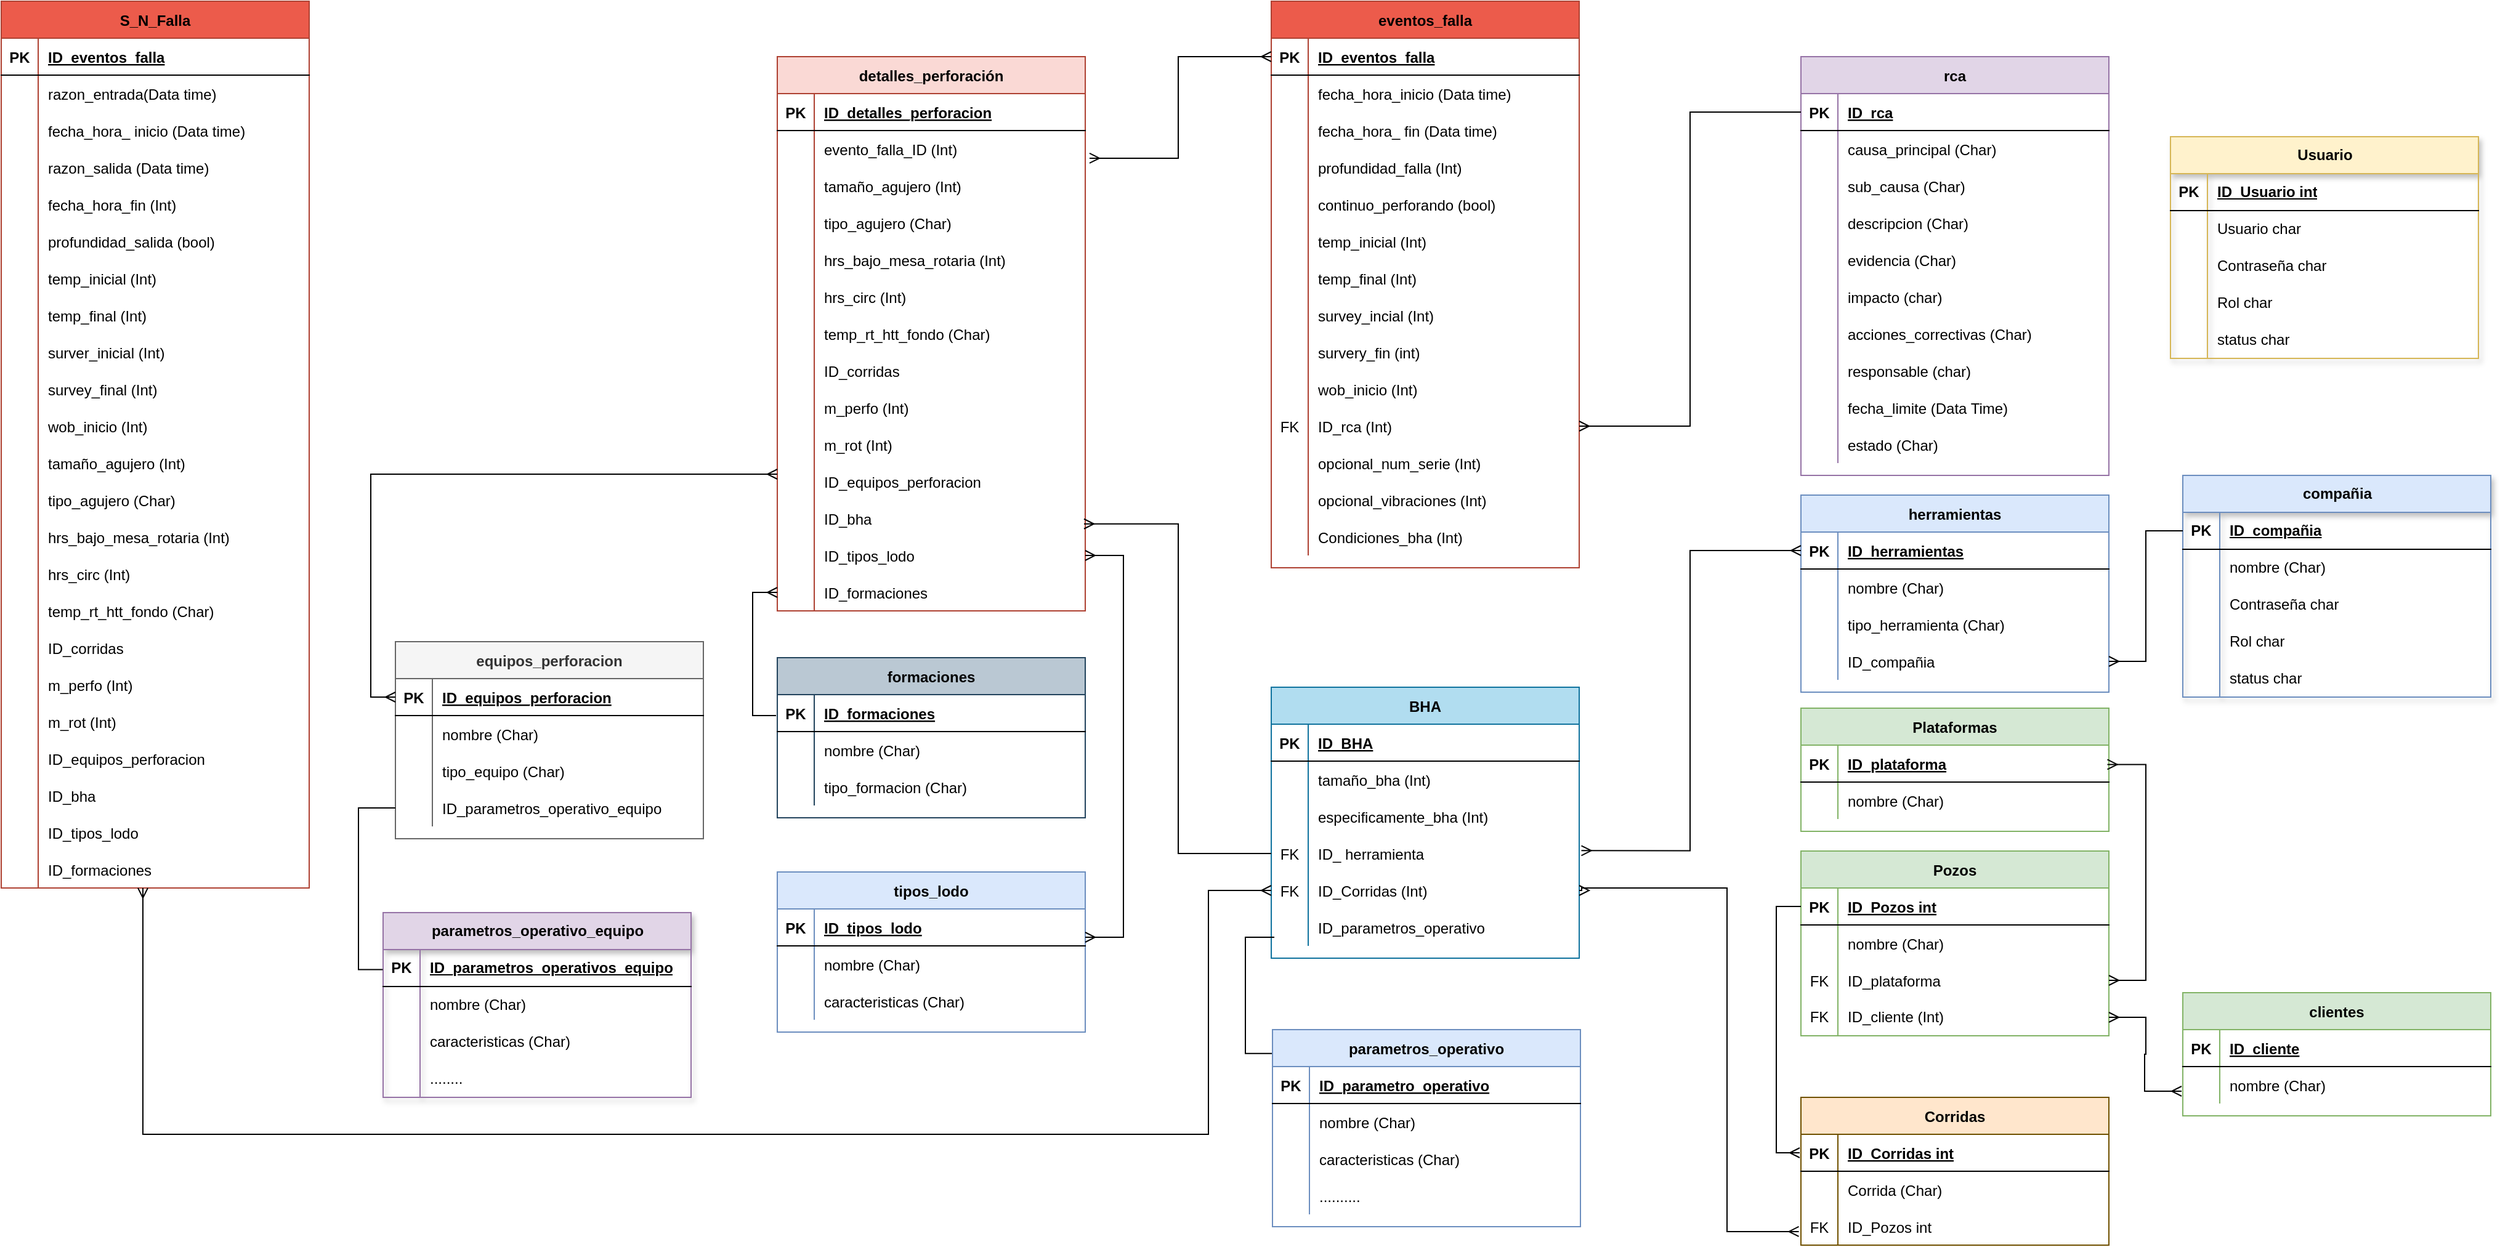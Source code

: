 <mxfile version="24.7.14">
  <diagram id="R2lEEEUBdFMjLlhIrx00" name="Page-1">
    <mxGraphModel dx="3612" dy="992" grid="1" gridSize="10" guides="1" tooltips="1" connect="0" arrows="1" fold="1" page="1" pageScale="1" pageWidth="850" pageHeight="1100" math="0" shadow="0" extFonts="Permanent Marker^https://fonts.googleapis.com/css?family=Permanent+Marker">
      <root>
        <mxCell id="0" />
        <mxCell id="1" parent="0" />
        <mxCell id="C-vyLk0tnHw3VtMMgP7b-2" value="equipos_perforacion" style="shape=table;startSize=30;container=1;collapsible=1;childLayout=tableLayout;fixedRows=1;rowLines=0;fontStyle=1;align=center;resizeLast=1;fillColor=#f5f5f5;strokeColor=#666666;fontColor=#333333;" parent="1" vertex="1">
          <mxGeometry x="-1130" y="565" width="250" height="160" as="geometry">
            <mxRectangle x="300" y="340" width="70" height="30" as="alternateBounds" />
          </mxGeometry>
        </mxCell>
        <mxCell id="C-vyLk0tnHw3VtMMgP7b-3" value="" style="shape=partialRectangle;collapsible=0;dropTarget=0;pointerEvents=0;fillColor=none;points=[[0,0.5],[1,0.5]];portConstraint=eastwest;top=0;left=0;right=0;bottom=1;" parent="C-vyLk0tnHw3VtMMgP7b-2" vertex="1">
          <mxGeometry y="30" width="250" height="30" as="geometry" />
        </mxCell>
        <mxCell id="C-vyLk0tnHw3VtMMgP7b-4" value="PK" style="shape=partialRectangle;overflow=hidden;connectable=0;fillColor=none;top=0;left=0;bottom=0;right=0;fontStyle=1;" parent="C-vyLk0tnHw3VtMMgP7b-3" vertex="1">
          <mxGeometry width="30" height="30" as="geometry">
            <mxRectangle width="30" height="30" as="alternateBounds" />
          </mxGeometry>
        </mxCell>
        <mxCell id="C-vyLk0tnHw3VtMMgP7b-5" value="ID_equipos_perforacion" style="shape=partialRectangle;overflow=hidden;connectable=0;fillColor=none;top=0;left=0;bottom=0;right=0;align=left;spacingLeft=6;fontStyle=5;" parent="C-vyLk0tnHw3VtMMgP7b-3" vertex="1">
          <mxGeometry x="30" width="220" height="30" as="geometry">
            <mxRectangle width="220" height="30" as="alternateBounds" />
          </mxGeometry>
        </mxCell>
        <mxCell id="C-vyLk0tnHw3VtMMgP7b-6" value="" style="shape=partialRectangle;collapsible=0;dropTarget=0;pointerEvents=0;fillColor=none;points=[[0,0.5],[1,0.5]];portConstraint=eastwest;top=0;left=0;right=0;bottom=0;" parent="C-vyLk0tnHw3VtMMgP7b-2" vertex="1">
          <mxGeometry y="60" width="250" height="30" as="geometry" />
        </mxCell>
        <mxCell id="C-vyLk0tnHw3VtMMgP7b-7" value="" style="shape=partialRectangle;overflow=hidden;connectable=0;fillColor=none;top=0;left=0;bottom=0;right=0;" parent="C-vyLk0tnHw3VtMMgP7b-6" vertex="1">
          <mxGeometry width="30" height="30" as="geometry">
            <mxRectangle width="30" height="30" as="alternateBounds" />
          </mxGeometry>
        </mxCell>
        <mxCell id="C-vyLk0tnHw3VtMMgP7b-8" value="nombre (Char)" style="shape=partialRectangle;overflow=hidden;connectable=0;fillColor=none;top=0;left=0;bottom=0;right=0;align=left;spacingLeft=6;" parent="C-vyLk0tnHw3VtMMgP7b-6" vertex="1">
          <mxGeometry x="30" width="220" height="30" as="geometry">
            <mxRectangle width="220" height="30" as="alternateBounds" />
          </mxGeometry>
        </mxCell>
        <mxCell id="C-vyLk0tnHw3VtMMgP7b-9" value="" style="shape=partialRectangle;collapsible=0;dropTarget=0;pointerEvents=0;fillColor=none;points=[[0,0.5],[1,0.5]];portConstraint=eastwest;top=0;left=0;right=0;bottom=0;" parent="C-vyLk0tnHw3VtMMgP7b-2" vertex="1">
          <mxGeometry y="90" width="250" height="30" as="geometry" />
        </mxCell>
        <mxCell id="C-vyLk0tnHw3VtMMgP7b-10" value="" style="shape=partialRectangle;overflow=hidden;connectable=0;fillColor=none;top=0;left=0;bottom=0;right=0;" parent="C-vyLk0tnHw3VtMMgP7b-9" vertex="1">
          <mxGeometry width="30" height="30" as="geometry">
            <mxRectangle width="30" height="30" as="alternateBounds" />
          </mxGeometry>
        </mxCell>
        <mxCell id="C-vyLk0tnHw3VtMMgP7b-11" value="tipo_equipo (Char)" style="shape=partialRectangle;overflow=hidden;connectable=0;fillColor=none;top=0;left=0;bottom=0;right=0;align=left;spacingLeft=6;" parent="C-vyLk0tnHw3VtMMgP7b-9" vertex="1">
          <mxGeometry x="30" width="220" height="30" as="geometry">
            <mxRectangle width="220" height="30" as="alternateBounds" />
          </mxGeometry>
        </mxCell>
        <mxCell id="9X8XwBwdihbRCJ5QxF-U-65" style="shape=partialRectangle;collapsible=0;dropTarget=0;pointerEvents=0;fillColor=none;points=[[0,0.5],[1,0.5]];portConstraint=eastwest;top=0;left=0;right=0;bottom=0;" parent="C-vyLk0tnHw3VtMMgP7b-2" vertex="1">
          <mxGeometry y="120" width="250" height="30" as="geometry" />
        </mxCell>
        <mxCell id="9X8XwBwdihbRCJ5QxF-U-66" style="shape=partialRectangle;overflow=hidden;connectable=0;fillColor=none;top=0;left=0;bottom=0;right=0;" parent="9X8XwBwdihbRCJ5QxF-U-65" vertex="1">
          <mxGeometry width="30" height="30" as="geometry">
            <mxRectangle width="30" height="30" as="alternateBounds" />
          </mxGeometry>
        </mxCell>
        <mxCell id="9X8XwBwdihbRCJ5QxF-U-67" value="ID_parametros_operativo_equipo" style="shape=partialRectangle;overflow=hidden;connectable=0;fillColor=none;top=0;left=0;bottom=0;right=0;align=left;spacingLeft=6;" parent="9X8XwBwdihbRCJ5QxF-U-65" vertex="1">
          <mxGeometry x="30" width="220" height="30" as="geometry">
            <mxRectangle width="220" height="30" as="alternateBounds" />
          </mxGeometry>
        </mxCell>
        <mxCell id="C-vyLk0tnHw3VtMMgP7b-13" value="tipos_lodo" style="shape=table;startSize=30;container=1;collapsible=1;childLayout=tableLayout;fixedRows=1;rowLines=0;fontStyle=1;align=center;resizeLast=1;fillColor=#dae8fc;strokeColor=#6c8ebf;" parent="1" vertex="1">
          <mxGeometry x="-820" y="752" width="250" height="130" as="geometry">
            <mxRectangle x="-80" y="1060" width="100" height="30" as="alternateBounds" />
          </mxGeometry>
        </mxCell>
        <mxCell id="C-vyLk0tnHw3VtMMgP7b-14" value="" style="shape=partialRectangle;collapsible=0;dropTarget=0;pointerEvents=0;fillColor=none;points=[[0,0.5],[1,0.5]];portConstraint=eastwest;top=0;left=0;right=0;bottom=1;" parent="C-vyLk0tnHw3VtMMgP7b-13" vertex="1">
          <mxGeometry y="30" width="250" height="30" as="geometry" />
        </mxCell>
        <mxCell id="C-vyLk0tnHw3VtMMgP7b-15" value="PK" style="shape=partialRectangle;overflow=hidden;connectable=0;fillColor=none;top=0;left=0;bottom=0;right=0;fontStyle=1;" parent="C-vyLk0tnHw3VtMMgP7b-14" vertex="1">
          <mxGeometry width="30" height="30" as="geometry">
            <mxRectangle width="30" height="30" as="alternateBounds" />
          </mxGeometry>
        </mxCell>
        <mxCell id="C-vyLk0tnHw3VtMMgP7b-16" value="ID_tipos_lodo" style="shape=partialRectangle;overflow=hidden;connectable=0;fillColor=none;top=0;left=0;bottom=0;right=0;align=left;spacingLeft=6;fontStyle=5;" parent="C-vyLk0tnHw3VtMMgP7b-14" vertex="1">
          <mxGeometry x="30" width="220" height="30" as="geometry">
            <mxRectangle width="220" height="30" as="alternateBounds" />
          </mxGeometry>
        </mxCell>
        <mxCell id="C-vyLk0tnHw3VtMMgP7b-17" value="" style="shape=partialRectangle;collapsible=0;dropTarget=0;pointerEvents=0;fillColor=none;points=[[0,0.5],[1,0.5]];portConstraint=eastwest;top=0;left=0;right=0;bottom=0;" parent="C-vyLk0tnHw3VtMMgP7b-13" vertex="1">
          <mxGeometry y="60" width="250" height="30" as="geometry" />
        </mxCell>
        <mxCell id="C-vyLk0tnHw3VtMMgP7b-18" value="" style="shape=partialRectangle;overflow=hidden;connectable=0;fillColor=none;top=0;left=0;bottom=0;right=0;" parent="C-vyLk0tnHw3VtMMgP7b-17" vertex="1">
          <mxGeometry width="30" height="30" as="geometry">
            <mxRectangle width="30" height="30" as="alternateBounds" />
          </mxGeometry>
        </mxCell>
        <mxCell id="C-vyLk0tnHw3VtMMgP7b-19" value="nombre (Char)" style="shape=partialRectangle;overflow=hidden;connectable=0;fillColor=none;top=0;left=0;bottom=0;right=0;align=left;spacingLeft=6;" parent="C-vyLk0tnHw3VtMMgP7b-17" vertex="1">
          <mxGeometry x="30" width="220" height="30" as="geometry">
            <mxRectangle width="220" height="30" as="alternateBounds" />
          </mxGeometry>
        </mxCell>
        <mxCell id="C-vyLk0tnHw3VtMMgP7b-20" value="" style="shape=partialRectangle;collapsible=0;dropTarget=0;pointerEvents=0;fillColor=none;points=[[0,0.5],[1,0.5]];portConstraint=eastwest;top=0;left=0;right=0;bottom=0;" parent="C-vyLk0tnHw3VtMMgP7b-13" vertex="1">
          <mxGeometry y="90" width="250" height="30" as="geometry" />
        </mxCell>
        <mxCell id="C-vyLk0tnHw3VtMMgP7b-21" value="" style="shape=partialRectangle;overflow=hidden;connectable=0;fillColor=none;top=0;left=0;bottom=0;right=0;" parent="C-vyLk0tnHw3VtMMgP7b-20" vertex="1">
          <mxGeometry width="30" height="30" as="geometry">
            <mxRectangle width="30" height="30" as="alternateBounds" />
          </mxGeometry>
        </mxCell>
        <mxCell id="C-vyLk0tnHw3VtMMgP7b-22" value="caracteristicas (Char)" style="shape=partialRectangle;overflow=hidden;connectable=0;fillColor=none;top=0;left=0;bottom=0;right=0;align=left;spacingLeft=6;" parent="C-vyLk0tnHw3VtMMgP7b-20" vertex="1">
          <mxGeometry x="30" width="220" height="30" as="geometry">
            <mxRectangle width="220" height="30" as="alternateBounds" />
          </mxGeometry>
        </mxCell>
        <mxCell id="C-vyLk0tnHw3VtMMgP7b-23" value="detalles_perforación" style="shape=table;startSize=30;container=1;collapsible=1;childLayout=tableLayout;fixedRows=1;rowLines=0;fontStyle=1;align=center;resizeLast=1;fillColor=#fad9d5;strokeColor=#ae4132;" parent="1" vertex="1">
          <mxGeometry x="-820" y="90" width="250" height="450" as="geometry">
            <mxRectangle y="330" width="150" height="30" as="alternateBounds" />
          </mxGeometry>
        </mxCell>
        <mxCell id="C-vyLk0tnHw3VtMMgP7b-24" value="" style="shape=partialRectangle;collapsible=0;dropTarget=0;pointerEvents=0;fillColor=none;points=[[0,0.5],[1,0.5]];portConstraint=eastwest;top=0;left=0;right=0;bottom=1;" parent="C-vyLk0tnHw3VtMMgP7b-23" vertex="1">
          <mxGeometry y="30" width="250" height="30" as="geometry" />
        </mxCell>
        <mxCell id="C-vyLk0tnHw3VtMMgP7b-25" value="PK" style="shape=partialRectangle;overflow=hidden;connectable=0;fillColor=none;top=0;left=0;bottom=0;right=0;fontStyle=1;" parent="C-vyLk0tnHw3VtMMgP7b-24" vertex="1">
          <mxGeometry width="30" height="30" as="geometry">
            <mxRectangle width="30" height="30" as="alternateBounds" />
          </mxGeometry>
        </mxCell>
        <mxCell id="C-vyLk0tnHw3VtMMgP7b-26" value="ID_detalles_perforacion" style="shape=partialRectangle;overflow=hidden;connectable=0;fillColor=none;top=0;left=0;bottom=0;right=0;align=left;spacingLeft=6;fontStyle=5;" parent="C-vyLk0tnHw3VtMMgP7b-24" vertex="1">
          <mxGeometry x="30" width="220" height="30" as="geometry">
            <mxRectangle width="220" height="30" as="alternateBounds" />
          </mxGeometry>
        </mxCell>
        <mxCell id="H9VAa_GXnvdueH54DUL7-1" value="" style="shape=partialRectangle;collapsible=0;dropTarget=0;pointerEvents=0;fillColor=none;points=[[0,0.5],[1,0.5]];portConstraint=eastwest;top=0;left=0;right=0;bottom=0;" parent="C-vyLk0tnHw3VtMMgP7b-23" vertex="1">
          <mxGeometry y="60" width="250" height="30" as="geometry" />
        </mxCell>
        <mxCell id="H9VAa_GXnvdueH54DUL7-2" value="" style="shape=partialRectangle;overflow=hidden;connectable=0;fillColor=none;top=0;left=0;bottom=0;right=0;" parent="H9VAa_GXnvdueH54DUL7-1" vertex="1">
          <mxGeometry width="30" height="30" as="geometry">
            <mxRectangle width="30" height="30" as="alternateBounds" />
          </mxGeometry>
        </mxCell>
        <mxCell id="H9VAa_GXnvdueH54DUL7-3" value="evento_falla_ID (Int)" style="shape=partialRectangle;overflow=hidden;connectable=0;fillColor=none;top=0;left=0;bottom=0;right=0;align=left;spacingLeft=6;" parent="H9VAa_GXnvdueH54DUL7-1" vertex="1">
          <mxGeometry x="30" width="220" height="30" as="geometry">
            <mxRectangle width="220" height="30" as="alternateBounds" />
          </mxGeometry>
        </mxCell>
        <mxCell id="H9VAa_GXnvdueH54DUL7-4" value="" style="shape=partialRectangle;collapsible=0;dropTarget=0;pointerEvents=0;fillColor=none;points=[[0,0.5],[1,0.5]];portConstraint=eastwest;top=0;left=0;right=0;bottom=0;" parent="C-vyLk0tnHw3VtMMgP7b-23" vertex="1">
          <mxGeometry y="90" width="250" height="30" as="geometry" />
        </mxCell>
        <mxCell id="H9VAa_GXnvdueH54DUL7-5" value="" style="shape=partialRectangle;overflow=hidden;connectable=0;fillColor=none;top=0;left=0;bottom=0;right=0;" parent="H9VAa_GXnvdueH54DUL7-4" vertex="1">
          <mxGeometry width="30" height="30" as="geometry">
            <mxRectangle width="30" height="30" as="alternateBounds" />
          </mxGeometry>
        </mxCell>
        <mxCell id="H9VAa_GXnvdueH54DUL7-6" value="tamaño_agujero (Int)" style="shape=partialRectangle;overflow=hidden;connectable=0;fillColor=none;top=0;left=0;bottom=0;right=0;align=left;spacingLeft=6;" parent="H9VAa_GXnvdueH54DUL7-4" vertex="1">
          <mxGeometry x="30" width="220" height="30" as="geometry">
            <mxRectangle width="220" height="30" as="alternateBounds" />
          </mxGeometry>
        </mxCell>
        <mxCell id="H9VAa_GXnvdueH54DUL7-7" value="" style="shape=partialRectangle;collapsible=0;dropTarget=0;pointerEvents=0;fillColor=none;points=[[0,0.5],[1,0.5]];portConstraint=eastwest;top=0;left=0;right=0;bottom=0;" parent="C-vyLk0tnHw3VtMMgP7b-23" vertex="1">
          <mxGeometry y="120" width="250" height="30" as="geometry" />
        </mxCell>
        <mxCell id="H9VAa_GXnvdueH54DUL7-8" value="" style="shape=partialRectangle;overflow=hidden;connectable=0;fillColor=none;top=0;left=0;bottom=0;right=0;" parent="H9VAa_GXnvdueH54DUL7-7" vertex="1">
          <mxGeometry width="30" height="30" as="geometry">
            <mxRectangle width="30" height="30" as="alternateBounds" />
          </mxGeometry>
        </mxCell>
        <mxCell id="H9VAa_GXnvdueH54DUL7-9" value="tipo_agujero (Char)" style="shape=partialRectangle;overflow=hidden;connectable=0;fillColor=none;top=0;left=0;bottom=0;right=0;align=left;spacingLeft=6;" parent="H9VAa_GXnvdueH54DUL7-7" vertex="1">
          <mxGeometry x="30" width="220" height="30" as="geometry">
            <mxRectangle width="220" height="30" as="alternateBounds" />
          </mxGeometry>
        </mxCell>
        <mxCell id="C-vyLk0tnHw3VtMMgP7b-27" value="" style="shape=partialRectangle;collapsible=0;dropTarget=0;pointerEvents=0;fillColor=none;points=[[0,0.5],[1,0.5]];portConstraint=eastwest;top=0;left=0;right=0;bottom=0;" parent="C-vyLk0tnHw3VtMMgP7b-23" vertex="1">
          <mxGeometry y="150" width="250" height="30" as="geometry" />
        </mxCell>
        <mxCell id="C-vyLk0tnHw3VtMMgP7b-28" value="" style="shape=partialRectangle;overflow=hidden;connectable=0;fillColor=none;top=0;left=0;bottom=0;right=0;" parent="C-vyLk0tnHw3VtMMgP7b-27" vertex="1">
          <mxGeometry width="30" height="30" as="geometry">
            <mxRectangle width="30" height="30" as="alternateBounds" />
          </mxGeometry>
        </mxCell>
        <mxCell id="C-vyLk0tnHw3VtMMgP7b-29" value="hrs_bajo_mesa_rotaria (Int)" style="shape=partialRectangle;overflow=hidden;connectable=0;fillColor=none;top=0;left=0;bottom=0;right=0;align=left;spacingLeft=6;" parent="C-vyLk0tnHw3VtMMgP7b-27" vertex="1">
          <mxGeometry x="30" width="220" height="30" as="geometry">
            <mxRectangle width="220" height="30" as="alternateBounds" />
          </mxGeometry>
        </mxCell>
        <mxCell id="H9VAa_GXnvdueH54DUL7-236" style="shape=partialRectangle;collapsible=0;dropTarget=0;pointerEvents=0;fillColor=none;points=[[0,0.5],[1,0.5]];portConstraint=eastwest;top=0;left=0;right=0;bottom=0;" parent="C-vyLk0tnHw3VtMMgP7b-23" vertex="1">
          <mxGeometry y="180" width="250" height="30" as="geometry" />
        </mxCell>
        <mxCell id="H9VAa_GXnvdueH54DUL7-237" style="shape=partialRectangle;overflow=hidden;connectable=0;fillColor=none;top=0;left=0;bottom=0;right=0;" parent="H9VAa_GXnvdueH54DUL7-236" vertex="1">
          <mxGeometry width="30" height="30" as="geometry">
            <mxRectangle width="30" height="30" as="alternateBounds" />
          </mxGeometry>
        </mxCell>
        <mxCell id="H9VAa_GXnvdueH54DUL7-238" value="hrs_circ (Int)" style="shape=partialRectangle;overflow=hidden;connectable=0;fillColor=none;top=0;left=0;bottom=0;right=0;align=left;spacingLeft=6;" parent="H9VAa_GXnvdueH54DUL7-236" vertex="1">
          <mxGeometry x="30" width="220" height="30" as="geometry">
            <mxRectangle width="220" height="30" as="alternateBounds" />
          </mxGeometry>
        </mxCell>
        <mxCell id="H9VAa_GXnvdueH54DUL7-239" style="shape=partialRectangle;collapsible=0;dropTarget=0;pointerEvents=0;fillColor=none;points=[[0,0.5],[1,0.5]];portConstraint=eastwest;top=0;left=0;right=0;bottom=0;" parent="C-vyLk0tnHw3VtMMgP7b-23" vertex="1">
          <mxGeometry y="210" width="250" height="30" as="geometry" />
        </mxCell>
        <mxCell id="H9VAa_GXnvdueH54DUL7-240" style="shape=partialRectangle;overflow=hidden;connectable=0;fillColor=none;top=0;left=0;bottom=0;right=0;" parent="H9VAa_GXnvdueH54DUL7-239" vertex="1">
          <mxGeometry width="30" height="30" as="geometry">
            <mxRectangle width="30" height="30" as="alternateBounds" />
          </mxGeometry>
        </mxCell>
        <mxCell id="H9VAa_GXnvdueH54DUL7-241" value="temp_rt_htt_fondo (Char)" style="shape=partialRectangle;overflow=hidden;connectable=0;fillColor=none;top=0;left=0;bottom=0;right=0;align=left;spacingLeft=6;" parent="H9VAa_GXnvdueH54DUL7-239" vertex="1">
          <mxGeometry x="30" width="220" height="30" as="geometry">
            <mxRectangle width="220" height="30" as="alternateBounds" />
          </mxGeometry>
        </mxCell>
        <mxCell id="H9VAa_GXnvdueH54DUL7-242" style="shape=partialRectangle;collapsible=0;dropTarget=0;pointerEvents=0;fillColor=none;points=[[0,0.5],[1,0.5]];portConstraint=eastwest;top=0;left=0;right=0;bottom=0;" parent="C-vyLk0tnHw3VtMMgP7b-23" vertex="1">
          <mxGeometry y="240" width="250" height="30" as="geometry" />
        </mxCell>
        <mxCell id="H9VAa_GXnvdueH54DUL7-243" style="shape=partialRectangle;overflow=hidden;connectable=0;fillColor=none;top=0;left=0;bottom=0;right=0;" parent="H9VAa_GXnvdueH54DUL7-242" vertex="1">
          <mxGeometry width="30" height="30" as="geometry">
            <mxRectangle width="30" height="30" as="alternateBounds" />
          </mxGeometry>
        </mxCell>
        <mxCell id="H9VAa_GXnvdueH54DUL7-244" value="ID_corridas " style="shape=partialRectangle;overflow=hidden;connectable=0;fillColor=none;top=0;left=0;bottom=0;right=0;align=left;spacingLeft=6;" parent="H9VAa_GXnvdueH54DUL7-242" vertex="1">
          <mxGeometry x="30" width="220" height="30" as="geometry">
            <mxRectangle width="220" height="30" as="alternateBounds" />
          </mxGeometry>
        </mxCell>
        <mxCell id="H9VAa_GXnvdueH54DUL7-265" style="shape=partialRectangle;collapsible=0;dropTarget=0;pointerEvents=0;fillColor=none;points=[[0,0.5],[1,0.5]];portConstraint=eastwest;top=0;left=0;right=0;bottom=0;" parent="C-vyLk0tnHw3VtMMgP7b-23" vertex="1">
          <mxGeometry y="270" width="250" height="30" as="geometry" />
        </mxCell>
        <mxCell id="H9VAa_GXnvdueH54DUL7-266" style="shape=partialRectangle;overflow=hidden;connectable=0;fillColor=none;top=0;left=0;bottom=0;right=0;" parent="H9VAa_GXnvdueH54DUL7-265" vertex="1">
          <mxGeometry width="30" height="30" as="geometry">
            <mxRectangle width="30" height="30" as="alternateBounds" />
          </mxGeometry>
        </mxCell>
        <mxCell id="H9VAa_GXnvdueH54DUL7-267" value="m_perfo (Int)" style="shape=partialRectangle;overflow=hidden;connectable=0;fillColor=none;top=0;left=0;bottom=0;right=0;align=left;spacingLeft=6;" parent="H9VAa_GXnvdueH54DUL7-265" vertex="1">
          <mxGeometry x="30" width="220" height="30" as="geometry">
            <mxRectangle width="220" height="30" as="alternateBounds" />
          </mxGeometry>
        </mxCell>
        <mxCell id="H9VAa_GXnvdueH54DUL7-268" style="shape=partialRectangle;collapsible=0;dropTarget=0;pointerEvents=0;fillColor=none;points=[[0,0.5],[1,0.5]];portConstraint=eastwest;top=0;left=0;right=0;bottom=0;" parent="C-vyLk0tnHw3VtMMgP7b-23" vertex="1">
          <mxGeometry y="300" width="250" height="30" as="geometry" />
        </mxCell>
        <mxCell id="H9VAa_GXnvdueH54DUL7-269" style="shape=partialRectangle;overflow=hidden;connectable=0;fillColor=none;top=0;left=0;bottom=0;right=0;" parent="H9VAa_GXnvdueH54DUL7-268" vertex="1">
          <mxGeometry width="30" height="30" as="geometry">
            <mxRectangle width="30" height="30" as="alternateBounds" />
          </mxGeometry>
        </mxCell>
        <mxCell id="H9VAa_GXnvdueH54DUL7-270" value="m_rot (Int)" style="shape=partialRectangle;overflow=hidden;connectable=0;fillColor=none;top=0;left=0;bottom=0;right=0;align=left;spacingLeft=6;" parent="H9VAa_GXnvdueH54DUL7-268" vertex="1">
          <mxGeometry x="30" width="220" height="30" as="geometry">
            <mxRectangle width="220" height="30" as="alternateBounds" />
          </mxGeometry>
        </mxCell>
        <mxCell id="H9VAa_GXnvdueH54DUL7-271" style="shape=partialRectangle;collapsible=0;dropTarget=0;pointerEvents=0;fillColor=none;points=[[0,0.5],[1,0.5]];portConstraint=eastwest;top=0;left=0;right=0;bottom=0;" parent="C-vyLk0tnHw3VtMMgP7b-23" vertex="1">
          <mxGeometry y="330" width="250" height="30" as="geometry" />
        </mxCell>
        <mxCell id="H9VAa_GXnvdueH54DUL7-272" style="shape=partialRectangle;overflow=hidden;connectable=0;fillColor=none;top=0;left=0;bottom=0;right=0;" parent="H9VAa_GXnvdueH54DUL7-271" vertex="1">
          <mxGeometry width="30" height="30" as="geometry">
            <mxRectangle width="30" height="30" as="alternateBounds" />
          </mxGeometry>
        </mxCell>
        <mxCell id="H9VAa_GXnvdueH54DUL7-273" value="ID_equipos_perforacion" style="shape=partialRectangle;overflow=hidden;connectable=0;fillColor=none;top=0;left=0;bottom=0;right=0;align=left;spacingLeft=6;" parent="H9VAa_GXnvdueH54DUL7-271" vertex="1">
          <mxGeometry x="30" width="220" height="30" as="geometry">
            <mxRectangle width="220" height="30" as="alternateBounds" />
          </mxGeometry>
        </mxCell>
        <mxCell id="H9VAa_GXnvdueH54DUL7-274" style="shape=partialRectangle;collapsible=0;dropTarget=0;pointerEvents=0;fillColor=none;points=[[0,0.5],[1,0.5]];portConstraint=eastwest;top=0;left=0;right=0;bottom=0;" parent="C-vyLk0tnHw3VtMMgP7b-23" vertex="1">
          <mxGeometry y="360" width="250" height="30" as="geometry" />
        </mxCell>
        <mxCell id="H9VAa_GXnvdueH54DUL7-275" style="shape=partialRectangle;overflow=hidden;connectable=0;fillColor=none;top=0;left=0;bottom=0;right=0;" parent="H9VAa_GXnvdueH54DUL7-274" vertex="1">
          <mxGeometry width="30" height="30" as="geometry">
            <mxRectangle width="30" height="30" as="alternateBounds" />
          </mxGeometry>
        </mxCell>
        <mxCell id="H9VAa_GXnvdueH54DUL7-276" value="ID_bha" style="shape=partialRectangle;overflow=hidden;connectable=0;fillColor=none;top=0;left=0;bottom=0;right=0;align=left;spacingLeft=6;" parent="H9VAa_GXnvdueH54DUL7-274" vertex="1">
          <mxGeometry x="30" width="220" height="30" as="geometry">
            <mxRectangle width="220" height="30" as="alternateBounds" />
          </mxGeometry>
        </mxCell>
        <mxCell id="H9VAa_GXnvdueH54DUL7-277" style="shape=partialRectangle;collapsible=0;dropTarget=0;pointerEvents=0;fillColor=none;points=[[0,0.5],[1,0.5]];portConstraint=eastwest;top=0;left=0;right=0;bottom=0;" parent="C-vyLk0tnHw3VtMMgP7b-23" vertex="1">
          <mxGeometry y="390" width="250" height="30" as="geometry" />
        </mxCell>
        <mxCell id="H9VAa_GXnvdueH54DUL7-278" style="shape=partialRectangle;overflow=hidden;connectable=0;fillColor=none;top=0;left=0;bottom=0;right=0;" parent="H9VAa_GXnvdueH54DUL7-277" vertex="1">
          <mxGeometry width="30" height="30" as="geometry">
            <mxRectangle width="30" height="30" as="alternateBounds" />
          </mxGeometry>
        </mxCell>
        <mxCell id="H9VAa_GXnvdueH54DUL7-279" value="ID_tipos_lodo" style="shape=partialRectangle;overflow=hidden;connectable=0;fillColor=none;top=0;left=0;bottom=0;right=0;align=left;spacingLeft=6;" parent="H9VAa_GXnvdueH54DUL7-277" vertex="1">
          <mxGeometry x="30" width="220" height="30" as="geometry">
            <mxRectangle width="220" height="30" as="alternateBounds" />
          </mxGeometry>
        </mxCell>
        <mxCell id="H9VAa_GXnvdueH54DUL7-280" style="shape=partialRectangle;collapsible=0;dropTarget=0;pointerEvents=0;fillColor=none;points=[[0,0.5],[1,0.5]];portConstraint=eastwest;top=0;left=0;right=0;bottom=0;" parent="C-vyLk0tnHw3VtMMgP7b-23" vertex="1">
          <mxGeometry y="420" width="250" height="30" as="geometry" />
        </mxCell>
        <mxCell id="H9VAa_GXnvdueH54DUL7-281" style="shape=partialRectangle;overflow=hidden;connectable=0;fillColor=none;top=0;left=0;bottom=0;right=0;" parent="H9VAa_GXnvdueH54DUL7-280" vertex="1">
          <mxGeometry width="30" height="30" as="geometry">
            <mxRectangle width="30" height="30" as="alternateBounds" />
          </mxGeometry>
        </mxCell>
        <mxCell id="H9VAa_GXnvdueH54DUL7-282" value="ID_formaciones" style="shape=partialRectangle;overflow=hidden;connectable=0;fillColor=none;top=0;left=0;bottom=0;right=0;align=left;spacingLeft=6;" parent="H9VAa_GXnvdueH54DUL7-280" vertex="1">
          <mxGeometry x="30" width="220" height="30" as="geometry">
            <mxRectangle width="220" height="30" as="alternateBounds" />
          </mxGeometry>
        </mxCell>
        <mxCell id="H9VAa_GXnvdueH54DUL7-26" value="formaciones" style="shape=table;startSize=30;container=1;collapsible=1;childLayout=tableLayout;fixedRows=1;rowLines=0;fontStyle=1;align=center;resizeLast=1;fillColor=#bac8d3;strokeColor=#23445d;" parent="1" vertex="1">
          <mxGeometry x="-820" y="578" width="250" height="130" as="geometry">
            <mxRectangle x="-400" y="920" width="150" height="30" as="alternateBounds" />
          </mxGeometry>
        </mxCell>
        <mxCell id="H9VAa_GXnvdueH54DUL7-27" value="" style="shape=partialRectangle;collapsible=0;dropTarget=0;pointerEvents=0;fillColor=none;points=[[0,0.5],[1,0.5]];portConstraint=eastwest;top=0;left=0;right=0;bottom=1;" parent="H9VAa_GXnvdueH54DUL7-26" vertex="1">
          <mxGeometry y="30" width="250" height="30" as="geometry" />
        </mxCell>
        <mxCell id="H9VAa_GXnvdueH54DUL7-28" value="PK" style="shape=partialRectangle;overflow=hidden;connectable=0;fillColor=none;top=0;left=0;bottom=0;right=0;fontStyle=1;" parent="H9VAa_GXnvdueH54DUL7-27" vertex="1">
          <mxGeometry width="30" height="30" as="geometry">
            <mxRectangle width="30" height="30" as="alternateBounds" />
          </mxGeometry>
        </mxCell>
        <mxCell id="H9VAa_GXnvdueH54DUL7-29" value="ID_formaciones" style="shape=partialRectangle;overflow=hidden;connectable=0;fillColor=none;top=0;left=0;bottom=0;right=0;align=left;spacingLeft=6;fontStyle=5;" parent="H9VAa_GXnvdueH54DUL7-27" vertex="1">
          <mxGeometry x="30" width="220" height="30" as="geometry">
            <mxRectangle width="220" height="30" as="alternateBounds" />
          </mxGeometry>
        </mxCell>
        <mxCell id="H9VAa_GXnvdueH54DUL7-30" value="" style="shape=partialRectangle;collapsible=0;dropTarget=0;pointerEvents=0;fillColor=none;points=[[0,0.5],[1,0.5]];portConstraint=eastwest;top=0;left=0;right=0;bottom=0;" parent="H9VAa_GXnvdueH54DUL7-26" vertex="1">
          <mxGeometry y="60" width="250" height="30" as="geometry" />
        </mxCell>
        <mxCell id="H9VAa_GXnvdueH54DUL7-31" value="" style="shape=partialRectangle;overflow=hidden;connectable=0;fillColor=none;top=0;left=0;bottom=0;right=0;" parent="H9VAa_GXnvdueH54DUL7-30" vertex="1">
          <mxGeometry width="30" height="30" as="geometry">
            <mxRectangle width="30" height="30" as="alternateBounds" />
          </mxGeometry>
        </mxCell>
        <mxCell id="H9VAa_GXnvdueH54DUL7-32" value="nombre (Char)" style="shape=partialRectangle;overflow=hidden;connectable=0;fillColor=none;top=0;left=0;bottom=0;right=0;align=left;spacingLeft=6;" parent="H9VAa_GXnvdueH54DUL7-30" vertex="1">
          <mxGeometry x="30" width="220" height="30" as="geometry">
            <mxRectangle width="220" height="30" as="alternateBounds" />
          </mxGeometry>
        </mxCell>
        <mxCell id="H9VAa_GXnvdueH54DUL7-286" style="shape=partialRectangle;collapsible=0;dropTarget=0;pointerEvents=0;fillColor=none;points=[[0,0.5],[1,0.5]];portConstraint=eastwest;top=0;left=0;right=0;bottom=0;" parent="H9VAa_GXnvdueH54DUL7-26" vertex="1">
          <mxGeometry y="90" width="250" height="30" as="geometry" />
        </mxCell>
        <mxCell id="H9VAa_GXnvdueH54DUL7-287" style="shape=partialRectangle;overflow=hidden;connectable=0;fillColor=none;top=0;left=0;bottom=0;right=0;" parent="H9VAa_GXnvdueH54DUL7-286" vertex="1">
          <mxGeometry width="30" height="30" as="geometry">
            <mxRectangle width="30" height="30" as="alternateBounds" />
          </mxGeometry>
        </mxCell>
        <mxCell id="H9VAa_GXnvdueH54DUL7-288" value="tipo_formacion (Char)" style="shape=partialRectangle;overflow=hidden;connectable=0;fillColor=none;top=0;left=0;bottom=0;right=0;align=left;spacingLeft=6;" parent="H9VAa_GXnvdueH54DUL7-286" vertex="1">
          <mxGeometry x="30" width="220" height="30" as="geometry">
            <mxRectangle width="220" height="30" as="alternateBounds" />
          </mxGeometry>
        </mxCell>
        <mxCell id="H9VAa_GXnvdueH54DUL7-42" value="eventos_falla" style="shape=table;startSize=30;container=1;collapsible=1;childLayout=tableLayout;fixedRows=1;rowLines=0;fontStyle=1;align=center;resizeLast=1;fillColor=#ec5b4b;strokeColor=#ae4132;" parent="1" vertex="1">
          <mxGeometry x="-419" y="45" width="250" height="460" as="geometry">
            <mxRectangle x="300" y="100" width="150" height="30" as="alternateBounds" />
          </mxGeometry>
        </mxCell>
        <mxCell id="H9VAa_GXnvdueH54DUL7-43" value="" style="shape=partialRectangle;collapsible=0;dropTarget=0;pointerEvents=0;fillColor=none;points=[[0,0.5],[1,0.5]];portConstraint=eastwest;top=0;left=0;right=0;bottom=1;" parent="H9VAa_GXnvdueH54DUL7-42" vertex="1">
          <mxGeometry y="30" width="250" height="30" as="geometry" />
        </mxCell>
        <mxCell id="H9VAa_GXnvdueH54DUL7-44" value="PK" style="shape=partialRectangle;overflow=hidden;connectable=0;fillColor=none;top=0;left=0;bottom=0;right=0;fontStyle=1;" parent="H9VAa_GXnvdueH54DUL7-43" vertex="1">
          <mxGeometry width="30" height="30" as="geometry">
            <mxRectangle width="30" height="30" as="alternateBounds" />
          </mxGeometry>
        </mxCell>
        <mxCell id="H9VAa_GXnvdueH54DUL7-45" value="ID_eventos_falla" style="shape=partialRectangle;overflow=hidden;connectable=0;fillColor=none;top=0;left=0;bottom=0;right=0;align=left;spacingLeft=6;fontStyle=5;" parent="H9VAa_GXnvdueH54DUL7-43" vertex="1">
          <mxGeometry x="30" width="220" height="30" as="geometry">
            <mxRectangle width="220" height="30" as="alternateBounds" />
          </mxGeometry>
        </mxCell>
        <mxCell id="H9VAa_GXnvdueH54DUL7-46" value="" style="shape=partialRectangle;collapsible=0;dropTarget=0;pointerEvents=0;fillColor=none;points=[[0,0.5],[1,0.5]];portConstraint=eastwest;top=0;left=0;right=0;bottom=0;" parent="H9VAa_GXnvdueH54DUL7-42" vertex="1">
          <mxGeometry y="60" width="250" height="30" as="geometry" />
        </mxCell>
        <mxCell id="H9VAa_GXnvdueH54DUL7-47" value="" style="shape=partialRectangle;overflow=hidden;connectable=0;fillColor=none;top=0;left=0;bottom=0;right=0;" parent="H9VAa_GXnvdueH54DUL7-46" vertex="1">
          <mxGeometry width="30" height="30" as="geometry">
            <mxRectangle width="30" height="30" as="alternateBounds" />
          </mxGeometry>
        </mxCell>
        <mxCell id="H9VAa_GXnvdueH54DUL7-48" value="fecha_hora_inicio (Data time)" style="shape=partialRectangle;overflow=hidden;connectable=0;fillColor=none;top=0;left=0;bottom=0;right=0;align=left;spacingLeft=6;" parent="H9VAa_GXnvdueH54DUL7-46" vertex="1">
          <mxGeometry x="30" width="220" height="30" as="geometry">
            <mxRectangle width="220" height="30" as="alternateBounds" />
          </mxGeometry>
        </mxCell>
        <mxCell id="H9VAa_GXnvdueH54DUL7-49" value="" style="shape=partialRectangle;collapsible=0;dropTarget=0;pointerEvents=0;fillColor=none;points=[[0,0.5],[1,0.5]];portConstraint=eastwest;top=0;left=0;right=0;bottom=0;" parent="H9VAa_GXnvdueH54DUL7-42" vertex="1">
          <mxGeometry y="90" width="250" height="30" as="geometry" />
        </mxCell>
        <mxCell id="H9VAa_GXnvdueH54DUL7-50" value="" style="shape=partialRectangle;overflow=hidden;connectable=0;fillColor=none;top=0;left=0;bottom=0;right=0;" parent="H9VAa_GXnvdueH54DUL7-49" vertex="1">
          <mxGeometry width="30" height="30" as="geometry">
            <mxRectangle width="30" height="30" as="alternateBounds" />
          </mxGeometry>
        </mxCell>
        <mxCell id="H9VAa_GXnvdueH54DUL7-51" value="fecha_hora_ fin (Data time)" style="shape=partialRectangle;overflow=hidden;connectable=0;fillColor=none;top=0;left=0;bottom=0;right=0;align=left;spacingLeft=6;" parent="H9VAa_GXnvdueH54DUL7-49" vertex="1">
          <mxGeometry x="30" width="220" height="30" as="geometry">
            <mxRectangle width="220" height="30" as="alternateBounds" />
          </mxGeometry>
        </mxCell>
        <mxCell id="H9VAa_GXnvdueH54DUL7-52" value="" style="shape=partialRectangle;collapsible=0;dropTarget=0;pointerEvents=0;fillColor=none;points=[[0,0.5],[1,0.5]];portConstraint=eastwest;top=0;left=0;right=0;bottom=0;" parent="H9VAa_GXnvdueH54DUL7-42" vertex="1">
          <mxGeometry y="120" width="250" height="30" as="geometry" />
        </mxCell>
        <mxCell id="H9VAa_GXnvdueH54DUL7-53" value="" style="shape=partialRectangle;overflow=hidden;connectable=0;fillColor=none;top=0;left=0;bottom=0;right=0;" parent="H9VAa_GXnvdueH54DUL7-52" vertex="1">
          <mxGeometry width="30" height="30" as="geometry">
            <mxRectangle width="30" height="30" as="alternateBounds" />
          </mxGeometry>
        </mxCell>
        <mxCell id="H9VAa_GXnvdueH54DUL7-54" value="profundidad_falla (Int)" style="shape=partialRectangle;overflow=hidden;connectable=0;fillColor=none;top=0;left=0;bottom=0;right=0;align=left;spacingLeft=6;" parent="H9VAa_GXnvdueH54DUL7-52" vertex="1">
          <mxGeometry x="30" width="220" height="30" as="geometry">
            <mxRectangle width="220" height="30" as="alternateBounds" />
          </mxGeometry>
        </mxCell>
        <mxCell id="H9VAa_GXnvdueH54DUL7-123" value="" style="shape=partialRectangle;collapsible=0;dropTarget=0;pointerEvents=0;fillColor=none;points=[[0,0.5],[1,0.5]];portConstraint=eastwest;top=0;left=0;right=0;bottom=0;" parent="H9VAa_GXnvdueH54DUL7-42" vertex="1">
          <mxGeometry y="150" width="250" height="30" as="geometry" />
        </mxCell>
        <mxCell id="H9VAa_GXnvdueH54DUL7-124" value="" style="shape=partialRectangle;overflow=hidden;connectable=0;fillColor=none;top=0;left=0;bottom=0;right=0;" parent="H9VAa_GXnvdueH54DUL7-123" vertex="1">
          <mxGeometry width="30" height="30" as="geometry">
            <mxRectangle width="30" height="30" as="alternateBounds" />
          </mxGeometry>
        </mxCell>
        <mxCell id="H9VAa_GXnvdueH54DUL7-125" value="continuo_perforando (bool)" style="shape=partialRectangle;overflow=hidden;connectable=0;fillColor=none;top=0;left=0;bottom=0;right=0;align=left;spacingLeft=6;" parent="H9VAa_GXnvdueH54DUL7-123" vertex="1">
          <mxGeometry x="30" width="220" height="30" as="geometry">
            <mxRectangle width="220" height="30" as="alternateBounds" />
          </mxGeometry>
        </mxCell>
        <mxCell id="H9VAa_GXnvdueH54DUL7-126" value="" style="shape=partialRectangle;collapsible=0;dropTarget=0;pointerEvents=0;fillColor=none;points=[[0,0.5],[1,0.5]];portConstraint=eastwest;top=0;left=0;right=0;bottom=0;" parent="H9VAa_GXnvdueH54DUL7-42" vertex="1">
          <mxGeometry y="180" width="250" height="30" as="geometry" />
        </mxCell>
        <mxCell id="H9VAa_GXnvdueH54DUL7-127" value="" style="shape=partialRectangle;overflow=hidden;connectable=0;fillColor=none;top=0;left=0;bottom=0;right=0;" parent="H9VAa_GXnvdueH54DUL7-126" vertex="1">
          <mxGeometry width="30" height="30" as="geometry">
            <mxRectangle width="30" height="30" as="alternateBounds" />
          </mxGeometry>
        </mxCell>
        <mxCell id="H9VAa_GXnvdueH54DUL7-128" value="temp_inicial (Int)" style="shape=partialRectangle;overflow=hidden;connectable=0;fillColor=none;top=0;left=0;bottom=0;right=0;align=left;spacingLeft=6;" parent="H9VAa_GXnvdueH54DUL7-126" vertex="1">
          <mxGeometry x="30" width="220" height="30" as="geometry">
            <mxRectangle width="220" height="30" as="alternateBounds" />
          </mxGeometry>
        </mxCell>
        <mxCell id="H9VAa_GXnvdueH54DUL7-129" value="" style="shape=partialRectangle;collapsible=0;dropTarget=0;pointerEvents=0;fillColor=none;points=[[0,0.5],[1,0.5]];portConstraint=eastwest;top=0;left=0;right=0;bottom=0;" parent="H9VAa_GXnvdueH54DUL7-42" vertex="1">
          <mxGeometry y="210" width="250" height="30" as="geometry" />
        </mxCell>
        <mxCell id="H9VAa_GXnvdueH54DUL7-130" value="" style="shape=partialRectangle;overflow=hidden;connectable=0;fillColor=none;top=0;left=0;bottom=0;right=0;" parent="H9VAa_GXnvdueH54DUL7-129" vertex="1">
          <mxGeometry width="30" height="30" as="geometry">
            <mxRectangle width="30" height="30" as="alternateBounds" />
          </mxGeometry>
        </mxCell>
        <mxCell id="H9VAa_GXnvdueH54DUL7-131" value="temp_final (Int)" style="shape=partialRectangle;overflow=hidden;connectable=0;fillColor=none;top=0;left=0;bottom=0;right=0;align=left;spacingLeft=6;" parent="H9VAa_GXnvdueH54DUL7-129" vertex="1">
          <mxGeometry x="30" width="220" height="30" as="geometry">
            <mxRectangle width="220" height="30" as="alternateBounds" />
          </mxGeometry>
        </mxCell>
        <mxCell id="H9VAa_GXnvdueH54DUL7-55" value="" style="shape=partialRectangle;collapsible=0;dropTarget=0;pointerEvents=0;fillColor=none;points=[[0,0.5],[1,0.5]];portConstraint=eastwest;top=0;left=0;right=0;bottom=0;" parent="H9VAa_GXnvdueH54DUL7-42" vertex="1">
          <mxGeometry y="240" width="250" height="30" as="geometry" />
        </mxCell>
        <mxCell id="H9VAa_GXnvdueH54DUL7-56" value="" style="shape=partialRectangle;overflow=hidden;connectable=0;fillColor=none;top=0;left=0;bottom=0;right=0;" parent="H9VAa_GXnvdueH54DUL7-55" vertex="1">
          <mxGeometry width="30" height="30" as="geometry">
            <mxRectangle width="30" height="30" as="alternateBounds" />
          </mxGeometry>
        </mxCell>
        <mxCell id="H9VAa_GXnvdueH54DUL7-57" value="survey_incial (Int)" style="shape=partialRectangle;overflow=hidden;connectable=0;fillColor=none;top=0;left=0;bottom=0;right=0;align=left;spacingLeft=6;" parent="H9VAa_GXnvdueH54DUL7-55" vertex="1">
          <mxGeometry x="30" width="220" height="30" as="geometry">
            <mxRectangle width="220" height="30" as="alternateBounds" />
          </mxGeometry>
        </mxCell>
        <mxCell id="H9VAa_GXnvdueH54DUL7-146" style="shape=partialRectangle;collapsible=0;dropTarget=0;pointerEvents=0;fillColor=none;points=[[0,0.5],[1,0.5]];portConstraint=eastwest;top=0;left=0;right=0;bottom=0;" parent="H9VAa_GXnvdueH54DUL7-42" vertex="1">
          <mxGeometry y="270" width="250" height="30" as="geometry" />
        </mxCell>
        <mxCell id="H9VAa_GXnvdueH54DUL7-147" style="shape=partialRectangle;overflow=hidden;connectable=0;fillColor=none;top=0;left=0;bottom=0;right=0;" parent="H9VAa_GXnvdueH54DUL7-146" vertex="1">
          <mxGeometry width="30" height="30" as="geometry">
            <mxRectangle width="30" height="30" as="alternateBounds" />
          </mxGeometry>
        </mxCell>
        <mxCell id="H9VAa_GXnvdueH54DUL7-148" value="survery_fin (int)" style="shape=partialRectangle;overflow=hidden;connectable=0;fillColor=none;top=0;left=0;bottom=0;right=0;align=left;spacingLeft=6;" parent="H9VAa_GXnvdueH54DUL7-146" vertex="1">
          <mxGeometry x="30" width="220" height="30" as="geometry">
            <mxRectangle width="220" height="30" as="alternateBounds" />
          </mxGeometry>
        </mxCell>
        <mxCell id="H9VAa_GXnvdueH54DUL7-134" style="shape=partialRectangle;collapsible=0;dropTarget=0;pointerEvents=0;fillColor=none;points=[[0,0.5],[1,0.5]];portConstraint=eastwest;top=0;left=0;right=0;bottom=0;" parent="H9VAa_GXnvdueH54DUL7-42" vertex="1">
          <mxGeometry y="300" width="250" height="30" as="geometry" />
        </mxCell>
        <mxCell id="H9VAa_GXnvdueH54DUL7-135" style="shape=partialRectangle;overflow=hidden;connectable=0;fillColor=none;top=0;left=0;bottom=0;right=0;" parent="H9VAa_GXnvdueH54DUL7-134" vertex="1">
          <mxGeometry width="30" height="30" as="geometry">
            <mxRectangle width="30" height="30" as="alternateBounds" />
          </mxGeometry>
        </mxCell>
        <mxCell id="H9VAa_GXnvdueH54DUL7-136" value="wob_inicio (Int)" style="shape=partialRectangle;overflow=hidden;connectable=0;fillColor=none;top=0;left=0;bottom=0;right=0;align=left;spacingLeft=6;" parent="H9VAa_GXnvdueH54DUL7-134" vertex="1">
          <mxGeometry x="30" width="220" height="30" as="geometry">
            <mxRectangle width="220" height="30" as="alternateBounds" />
          </mxGeometry>
        </mxCell>
        <mxCell id="H9VAa_GXnvdueH54DUL7-137" style="shape=partialRectangle;collapsible=0;dropTarget=0;pointerEvents=0;fillColor=none;points=[[0,0.5],[1,0.5]];portConstraint=eastwest;top=0;left=0;right=0;bottom=0;" parent="H9VAa_GXnvdueH54DUL7-42" vertex="1">
          <mxGeometry y="330" width="250" height="30" as="geometry" />
        </mxCell>
        <mxCell id="H9VAa_GXnvdueH54DUL7-138" value="FK" style="shape=partialRectangle;overflow=hidden;connectable=0;fillColor=none;top=0;left=0;bottom=0;right=0;" parent="H9VAa_GXnvdueH54DUL7-137" vertex="1">
          <mxGeometry width="30" height="30" as="geometry">
            <mxRectangle width="30" height="30" as="alternateBounds" />
          </mxGeometry>
        </mxCell>
        <mxCell id="H9VAa_GXnvdueH54DUL7-139" value="ID_rca (Int)" style="shape=partialRectangle;overflow=hidden;connectable=0;fillColor=none;top=0;left=0;bottom=0;right=0;align=left;spacingLeft=6;" parent="H9VAa_GXnvdueH54DUL7-137" vertex="1">
          <mxGeometry x="30" width="220" height="30" as="geometry">
            <mxRectangle width="220" height="30" as="alternateBounds" />
          </mxGeometry>
        </mxCell>
        <mxCell id="H9VAa_GXnvdueH54DUL7-140" style="shape=partialRectangle;collapsible=0;dropTarget=0;pointerEvents=0;fillColor=none;points=[[0,0.5],[1,0.5]];portConstraint=eastwest;top=0;left=0;right=0;bottom=0;" parent="H9VAa_GXnvdueH54DUL7-42" vertex="1">
          <mxGeometry y="360" width="250" height="30" as="geometry" />
        </mxCell>
        <mxCell id="H9VAa_GXnvdueH54DUL7-141" style="shape=partialRectangle;overflow=hidden;connectable=0;fillColor=none;top=0;left=0;bottom=0;right=0;" parent="H9VAa_GXnvdueH54DUL7-140" vertex="1">
          <mxGeometry width="30" height="30" as="geometry">
            <mxRectangle width="30" height="30" as="alternateBounds" />
          </mxGeometry>
        </mxCell>
        <mxCell id="H9VAa_GXnvdueH54DUL7-142" value="opcional_num_serie (Int)" style="shape=partialRectangle;overflow=hidden;connectable=0;fillColor=none;top=0;left=0;bottom=0;right=0;align=left;spacingLeft=6;" parent="H9VAa_GXnvdueH54DUL7-140" vertex="1">
          <mxGeometry x="30" width="220" height="30" as="geometry">
            <mxRectangle width="220" height="30" as="alternateBounds" />
          </mxGeometry>
        </mxCell>
        <mxCell id="H9VAa_GXnvdueH54DUL7-143" style="shape=partialRectangle;collapsible=0;dropTarget=0;pointerEvents=0;fillColor=none;points=[[0,0.5],[1,0.5]];portConstraint=eastwest;top=0;left=0;right=0;bottom=0;" parent="H9VAa_GXnvdueH54DUL7-42" vertex="1">
          <mxGeometry y="390" width="250" height="30" as="geometry" />
        </mxCell>
        <mxCell id="H9VAa_GXnvdueH54DUL7-144" style="shape=partialRectangle;overflow=hidden;connectable=0;fillColor=none;top=0;left=0;bottom=0;right=0;" parent="H9VAa_GXnvdueH54DUL7-143" vertex="1">
          <mxGeometry width="30" height="30" as="geometry">
            <mxRectangle width="30" height="30" as="alternateBounds" />
          </mxGeometry>
        </mxCell>
        <mxCell id="H9VAa_GXnvdueH54DUL7-145" value="opcional_vibraciones (Int)" style="shape=partialRectangle;overflow=hidden;connectable=0;fillColor=none;top=0;left=0;bottom=0;right=0;align=left;spacingLeft=6;" parent="H9VAa_GXnvdueH54DUL7-143" vertex="1">
          <mxGeometry x="30" width="220" height="30" as="geometry">
            <mxRectangle width="220" height="30" as="alternateBounds" />
          </mxGeometry>
        </mxCell>
        <mxCell id="9X8XwBwdihbRCJ5QxF-U-1" style="shape=partialRectangle;collapsible=0;dropTarget=0;pointerEvents=0;fillColor=none;points=[[0,0.5],[1,0.5]];portConstraint=eastwest;top=0;left=0;right=0;bottom=0;" parent="H9VAa_GXnvdueH54DUL7-42" vertex="1">
          <mxGeometry y="420" width="250" height="30" as="geometry" />
        </mxCell>
        <mxCell id="9X8XwBwdihbRCJ5QxF-U-2" style="shape=partialRectangle;overflow=hidden;connectable=0;fillColor=none;top=0;left=0;bottom=0;right=0;" parent="9X8XwBwdihbRCJ5QxF-U-1" vertex="1">
          <mxGeometry width="30" height="30" as="geometry">
            <mxRectangle width="30" height="30" as="alternateBounds" />
          </mxGeometry>
        </mxCell>
        <mxCell id="9X8XwBwdihbRCJ5QxF-U-3" value="Condiciones_bha (Int)" style="shape=partialRectangle;overflow=hidden;connectable=0;fillColor=none;top=0;left=0;bottom=0;right=0;align=left;spacingLeft=6;" parent="9X8XwBwdihbRCJ5QxF-U-1" vertex="1">
          <mxGeometry x="30" width="220" height="30" as="geometry">
            <mxRectangle width="220" height="30" as="alternateBounds" />
          </mxGeometry>
        </mxCell>
        <mxCell id="H9VAa_GXnvdueH54DUL7-59" value="rca" style="shape=table;startSize=30;container=1;collapsible=1;childLayout=tableLayout;fixedRows=1;rowLines=0;fontStyle=1;align=center;resizeLast=1;fillColor=#e1d5e7;strokeColor=#9673a6;" parent="1" vertex="1">
          <mxGeometry x="11" y="90" width="250" height="340" as="geometry">
            <mxRectangle x="580" y="170" width="150" height="30" as="alternateBounds" />
          </mxGeometry>
        </mxCell>
        <mxCell id="H9VAa_GXnvdueH54DUL7-60" value="" style="shape=partialRectangle;collapsible=0;dropTarget=0;pointerEvents=0;fillColor=none;points=[[0,0.5],[1,0.5]];portConstraint=eastwest;top=0;left=0;right=0;bottom=1;" parent="H9VAa_GXnvdueH54DUL7-59" vertex="1">
          <mxGeometry y="30" width="250" height="30" as="geometry" />
        </mxCell>
        <mxCell id="H9VAa_GXnvdueH54DUL7-61" value="PK" style="shape=partialRectangle;overflow=hidden;connectable=0;fillColor=none;top=0;left=0;bottom=0;right=0;fontStyle=1;" parent="H9VAa_GXnvdueH54DUL7-60" vertex="1">
          <mxGeometry width="30" height="30" as="geometry">
            <mxRectangle width="30" height="30" as="alternateBounds" />
          </mxGeometry>
        </mxCell>
        <mxCell id="H9VAa_GXnvdueH54DUL7-62" value="ID_rca" style="shape=partialRectangle;overflow=hidden;connectable=0;fillColor=none;top=0;left=0;bottom=0;right=0;align=left;spacingLeft=6;fontStyle=5;" parent="H9VAa_GXnvdueH54DUL7-60" vertex="1">
          <mxGeometry x="30" width="220" height="30" as="geometry">
            <mxRectangle width="220" height="30" as="alternateBounds" />
          </mxGeometry>
        </mxCell>
        <mxCell id="H9VAa_GXnvdueH54DUL7-63" value="" style="shape=partialRectangle;collapsible=0;dropTarget=0;pointerEvents=0;fillColor=none;points=[[0,0.5],[1,0.5]];portConstraint=eastwest;top=0;left=0;right=0;bottom=0;" parent="H9VAa_GXnvdueH54DUL7-59" vertex="1">
          <mxGeometry y="60" width="250" height="30" as="geometry" />
        </mxCell>
        <mxCell id="H9VAa_GXnvdueH54DUL7-64" value="" style="shape=partialRectangle;overflow=hidden;connectable=0;fillColor=none;top=0;left=0;bottom=0;right=0;" parent="H9VAa_GXnvdueH54DUL7-63" vertex="1">
          <mxGeometry width="30" height="30" as="geometry">
            <mxRectangle width="30" height="30" as="alternateBounds" />
          </mxGeometry>
        </mxCell>
        <mxCell id="H9VAa_GXnvdueH54DUL7-65" value="causa_principal (Char)" style="shape=partialRectangle;overflow=hidden;connectable=0;fillColor=none;top=0;left=0;bottom=0;right=0;align=left;spacingLeft=6;" parent="H9VAa_GXnvdueH54DUL7-63" vertex="1">
          <mxGeometry x="30" width="220" height="30" as="geometry">
            <mxRectangle width="220" height="30" as="alternateBounds" />
          </mxGeometry>
        </mxCell>
        <mxCell id="H9VAa_GXnvdueH54DUL7-66" value="" style="shape=partialRectangle;collapsible=0;dropTarget=0;pointerEvents=0;fillColor=none;points=[[0,0.5],[1,0.5]];portConstraint=eastwest;top=0;left=0;right=0;bottom=0;" parent="H9VAa_GXnvdueH54DUL7-59" vertex="1">
          <mxGeometry y="90" width="250" height="30" as="geometry" />
        </mxCell>
        <mxCell id="H9VAa_GXnvdueH54DUL7-67" value="" style="shape=partialRectangle;overflow=hidden;connectable=0;fillColor=none;top=0;left=0;bottom=0;right=0;" parent="H9VAa_GXnvdueH54DUL7-66" vertex="1">
          <mxGeometry width="30" height="30" as="geometry">
            <mxRectangle width="30" height="30" as="alternateBounds" />
          </mxGeometry>
        </mxCell>
        <mxCell id="H9VAa_GXnvdueH54DUL7-68" value="sub_causa (Char)" style="shape=partialRectangle;overflow=hidden;connectable=0;fillColor=none;top=0;left=0;bottom=0;right=0;align=left;spacingLeft=6;" parent="H9VAa_GXnvdueH54DUL7-66" vertex="1">
          <mxGeometry x="30" width="220" height="30" as="geometry">
            <mxRectangle width="220" height="30" as="alternateBounds" />
          </mxGeometry>
        </mxCell>
        <mxCell id="H9VAa_GXnvdueH54DUL7-69" value="" style="shape=partialRectangle;collapsible=0;dropTarget=0;pointerEvents=0;fillColor=none;points=[[0,0.5],[1,0.5]];portConstraint=eastwest;top=0;left=0;right=0;bottom=0;" parent="H9VAa_GXnvdueH54DUL7-59" vertex="1">
          <mxGeometry y="120" width="250" height="30" as="geometry" />
        </mxCell>
        <mxCell id="H9VAa_GXnvdueH54DUL7-70" value="" style="shape=partialRectangle;overflow=hidden;connectable=0;fillColor=none;top=0;left=0;bottom=0;right=0;" parent="H9VAa_GXnvdueH54DUL7-69" vertex="1">
          <mxGeometry width="30" height="30" as="geometry">
            <mxRectangle width="30" height="30" as="alternateBounds" />
          </mxGeometry>
        </mxCell>
        <mxCell id="H9VAa_GXnvdueH54DUL7-71" value="descripcion (Char)" style="shape=partialRectangle;overflow=hidden;connectable=0;fillColor=none;top=0;left=0;bottom=0;right=0;align=left;spacingLeft=6;" parent="H9VAa_GXnvdueH54DUL7-69" vertex="1">
          <mxGeometry x="30" width="220" height="30" as="geometry">
            <mxRectangle width="220" height="30" as="alternateBounds" />
          </mxGeometry>
        </mxCell>
        <mxCell id="H9VAa_GXnvdueH54DUL7-72" value="" style="shape=partialRectangle;collapsible=0;dropTarget=0;pointerEvents=0;fillColor=none;points=[[0,0.5],[1,0.5]];portConstraint=eastwest;top=0;left=0;right=0;bottom=0;" parent="H9VAa_GXnvdueH54DUL7-59" vertex="1">
          <mxGeometry y="150" width="250" height="30" as="geometry" />
        </mxCell>
        <mxCell id="H9VAa_GXnvdueH54DUL7-73" value="" style="shape=partialRectangle;overflow=hidden;connectable=0;fillColor=none;top=0;left=0;bottom=0;right=0;" parent="H9VAa_GXnvdueH54DUL7-72" vertex="1">
          <mxGeometry width="30" height="30" as="geometry">
            <mxRectangle width="30" height="30" as="alternateBounds" />
          </mxGeometry>
        </mxCell>
        <mxCell id="H9VAa_GXnvdueH54DUL7-74" value="evidencia (Char)" style="shape=partialRectangle;overflow=hidden;connectable=0;fillColor=none;top=0;left=0;bottom=0;right=0;align=left;spacingLeft=6;" parent="H9VAa_GXnvdueH54DUL7-72" vertex="1">
          <mxGeometry x="30" width="220" height="30" as="geometry">
            <mxRectangle width="220" height="30" as="alternateBounds" />
          </mxGeometry>
        </mxCell>
        <mxCell id="H9VAa_GXnvdueH54DUL7-151" style="shape=partialRectangle;collapsible=0;dropTarget=0;pointerEvents=0;fillColor=none;points=[[0,0.5],[1,0.5]];portConstraint=eastwest;top=0;left=0;right=0;bottom=0;" parent="H9VAa_GXnvdueH54DUL7-59" vertex="1">
          <mxGeometry y="180" width="250" height="30" as="geometry" />
        </mxCell>
        <mxCell id="H9VAa_GXnvdueH54DUL7-152" style="shape=partialRectangle;overflow=hidden;connectable=0;fillColor=none;top=0;left=0;bottom=0;right=0;" parent="H9VAa_GXnvdueH54DUL7-151" vertex="1">
          <mxGeometry width="30" height="30" as="geometry">
            <mxRectangle width="30" height="30" as="alternateBounds" />
          </mxGeometry>
        </mxCell>
        <mxCell id="H9VAa_GXnvdueH54DUL7-153" value="impacto (char)" style="shape=partialRectangle;overflow=hidden;connectable=0;fillColor=none;top=0;left=0;bottom=0;right=0;align=left;spacingLeft=6;" parent="H9VAa_GXnvdueH54DUL7-151" vertex="1">
          <mxGeometry x="30" width="220" height="30" as="geometry">
            <mxRectangle width="220" height="30" as="alternateBounds" />
          </mxGeometry>
        </mxCell>
        <mxCell id="H9VAa_GXnvdueH54DUL7-154" style="shape=partialRectangle;collapsible=0;dropTarget=0;pointerEvents=0;fillColor=none;points=[[0,0.5],[1,0.5]];portConstraint=eastwest;top=0;left=0;right=0;bottom=0;" parent="H9VAa_GXnvdueH54DUL7-59" vertex="1">
          <mxGeometry y="210" width="250" height="30" as="geometry" />
        </mxCell>
        <mxCell id="H9VAa_GXnvdueH54DUL7-155" style="shape=partialRectangle;overflow=hidden;connectable=0;fillColor=none;top=0;left=0;bottom=0;right=0;" parent="H9VAa_GXnvdueH54DUL7-154" vertex="1">
          <mxGeometry width="30" height="30" as="geometry">
            <mxRectangle width="30" height="30" as="alternateBounds" />
          </mxGeometry>
        </mxCell>
        <mxCell id="H9VAa_GXnvdueH54DUL7-156" value="acciones_correctivas (Char)" style="shape=partialRectangle;overflow=hidden;connectable=0;fillColor=none;top=0;left=0;bottom=0;right=0;align=left;spacingLeft=6;" parent="H9VAa_GXnvdueH54DUL7-154" vertex="1">
          <mxGeometry x="30" width="220" height="30" as="geometry">
            <mxRectangle width="220" height="30" as="alternateBounds" />
          </mxGeometry>
        </mxCell>
        <mxCell id="H9VAa_GXnvdueH54DUL7-157" style="shape=partialRectangle;collapsible=0;dropTarget=0;pointerEvents=0;fillColor=none;points=[[0,0.5],[1,0.5]];portConstraint=eastwest;top=0;left=0;right=0;bottom=0;" parent="H9VAa_GXnvdueH54DUL7-59" vertex="1">
          <mxGeometry y="240" width="250" height="30" as="geometry" />
        </mxCell>
        <mxCell id="H9VAa_GXnvdueH54DUL7-158" style="shape=partialRectangle;overflow=hidden;connectable=0;fillColor=none;top=0;left=0;bottom=0;right=0;" parent="H9VAa_GXnvdueH54DUL7-157" vertex="1">
          <mxGeometry width="30" height="30" as="geometry">
            <mxRectangle width="30" height="30" as="alternateBounds" />
          </mxGeometry>
        </mxCell>
        <mxCell id="H9VAa_GXnvdueH54DUL7-159" value="responsable (char)" style="shape=partialRectangle;overflow=hidden;connectable=0;fillColor=none;top=0;left=0;bottom=0;right=0;align=left;spacingLeft=6;" parent="H9VAa_GXnvdueH54DUL7-157" vertex="1">
          <mxGeometry x="30" width="220" height="30" as="geometry">
            <mxRectangle width="220" height="30" as="alternateBounds" />
          </mxGeometry>
        </mxCell>
        <mxCell id="H9VAa_GXnvdueH54DUL7-160" style="shape=partialRectangle;collapsible=0;dropTarget=0;pointerEvents=0;fillColor=none;points=[[0,0.5],[1,0.5]];portConstraint=eastwest;top=0;left=0;right=0;bottom=0;" parent="H9VAa_GXnvdueH54DUL7-59" vertex="1">
          <mxGeometry y="270" width="250" height="30" as="geometry" />
        </mxCell>
        <mxCell id="H9VAa_GXnvdueH54DUL7-161" style="shape=partialRectangle;overflow=hidden;connectable=0;fillColor=none;top=0;left=0;bottom=0;right=0;" parent="H9VAa_GXnvdueH54DUL7-160" vertex="1">
          <mxGeometry width="30" height="30" as="geometry">
            <mxRectangle width="30" height="30" as="alternateBounds" />
          </mxGeometry>
        </mxCell>
        <mxCell id="H9VAa_GXnvdueH54DUL7-162" value="fecha_limite (Data Time)" style="shape=partialRectangle;overflow=hidden;connectable=0;fillColor=none;top=0;left=0;bottom=0;right=0;align=left;spacingLeft=6;" parent="H9VAa_GXnvdueH54DUL7-160" vertex="1">
          <mxGeometry x="30" width="220" height="30" as="geometry">
            <mxRectangle width="220" height="30" as="alternateBounds" />
          </mxGeometry>
        </mxCell>
        <mxCell id="H9VAa_GXnvdueH54DUL7-163" style="shape=partialRectangle;collapsible=0;dropTarget=0;pointerEvents=0;fillColor=none;points=[[0,0.5],[1,0.5]];portConstraint=eastwest;top=0;left=0;right=0;bottom=0;" parent="H9VAa_GXnvdueH54DUL7-59" vertex="1">
          <mxGeometry y="300" width="250" height="30" as="geometry" />
        </mxCell>
        <mxCell id="H9VAa_GXnvdueH54DUL7-164" style="shape=partialRectangle;overflow=hidden;connectable=0;fillColor=none;top=0;left=0;bottom=0;right=0;" parent="H9VAa_GXnvdueH54DUL7-163" vertex="1">
          <mxGeometry width="30" height="30" as="geometry">
            <mxRectangle width="30" height="30" as="alternateBounds" />
          </mxGeometry>
        </mxCell>
        <mxCell id="H9VAa_GXnvdueH54DUL7-165" value="estado (Char)" style="shape=partialRectangle;overflow=hidden;connectable=0;fillColor=none;top=0;left=0;bottom=0;right=0;align=left;spacingLeft=6;" parent="H9VAa_GXnvdueH54DUL7-163" vertex="1">
          <mxGeometry x="30" width="220" height="30" as="geometry">
            <mxRectangle width="220" height="30" as="alternateBounds" />
          </mxGeometry>
        </mxCell>
        <mxCell id="H9VAa_GXnvdueH54DUL7-75" value="herramientas" style="shape=table;startSize=30;container=1;collapsible=1;childLayout=tableLayout;fixedRows=1;rowLines=0;fontStyle=1;align=center;resizeLast=1;fillColor=#dae8fc;strokeColor=#6c8ebf;" parent="1" vertex="1">
          <mxGeometry x="11" y="446" width="250" height="160" as="geometry">
            <mxRectangle x="580" y="340" width="150" height="30" as="alternateBounds" />
          </mxGeometry>
        </mxCell>
        <mxCell id="H9VAa_GXnvdueH54DUL7-76" value="" style="shape=partialRectangle;collapsible=0;dropTarget=0;pointerEvents=0;fillColor=none;points=[[0,0.5],[1,0.5]];portConstraint=eastwest;top=0;left=0;right=0;bottom=1;" parent="H9VAa_GXnvdueH54DUL7-75" vertex="1">
          <mxGeometry y="30" width="250" height="30" as="geometry" />
        </mxCell>
        <mxCell id="H9VAa_GXnvdueH54DUL7-77" value="PK" style="shape=partialRectangle;overflow=hidden;connectable=0;fillColor=none;top=0;left=0;bottom=0;right=0;fontStyle=1;" parent="H9VAa_GXnvdueH54DUL7-76" vertex="1">
          <mxGeometry width="30" height="30" as="geometry">
            <mxRectangle width="30" height="30" as="alternateBounds" />
          </mxGeometry>
        </mxCell>
        <mxCell id="H9VAa_GXnvdueH54DUL7-78" value="ID_herramientas" style="shape=partialRectangle;overflow=hidden;connectable=0;fillColor=none;top=0;left=0;bottom=0;right=0;align=left;spacingLeft=6;fontStyle=5;" parent="H9VAa_GXnvdueH54DUL7-76" vertex="1">
          <mxGeometry x="30" width="220" height="30" as="geometry">
            <mxRectangle width="220" height="30" as="alternateBounds" />
          </mxGeometry>
        </mxCell>
        <mxCell id="H9VAa_GXnvdueH54DUL7-79" value="" style="shape=partialRectangle;collapsible=0;dropTarget=0;pointerEvents=0;fillColor=none;points=[[0,0.5],[1,0.5]];portConstraint=eastwest;top=0;left=0;right=0;bottom=0;" parent="H9VAa_GXnvdueH54DUL7-75" vertex="1">
          <mxGeometry y="60" width="250" height="30" as="geometry" />
        </mxCell>
        <mxCell id="H9VAa_GXnvdueH54DUL7-80" value="" style="shape=partialRectangle;overflow=hidden;connectable=0;fillColor=none;top=0;left=0;bottom=0;right=0;" parent="H9VAa_GXnvdueH54DUL7-79" vertex="1">
          <mxGeometry width="30" height="30" as="geometry">
            <mxRectangle width="30" height="30" as="alternateBounds" />
          </mxGeometry>
        </mxCell>
        <mxCell id="H9VAa_GXnvdueH54DUL7-81" value="nombre (Char)" style="shape=partialRectangle;overflow=hidden;connectable=0;fillColor=none;top=0;left=0;bottom=0;right=0;align=left;spacingLeft=6;" parent="H9VAa_GXnvdueH54DUL7-79" vertex="1">
          <mxGeometry x="30" width="220" height="30" as="geometry">
            <mxRectangle width="220" height="30" as="alternateBounds" />
          </mxGeometry>
        </mxCell>
        <mxCell id="H9VAa_GXnvdueH54DUL7-82" value="" style="shape=partialRectangle;collapsible=0;dropTarget=0;pointerEvents=0;fillColor=none;points=[[0,0.5],[1,0.5]];portConstraint=eastwest;top=0;left=0;right=0;bottom=0;" parent="H9VAa_GXnvdueH54DUL7-75" vertex="1">
          <mxGeometry y="90" width="250" height="30" as="geometry" />
        </mxCell>
        <mxCell id="H9VAa_GXnvdueH54DUL7-83" value="" style="shape=partialRectangle;overflow=hidden;connectable=0;fillColor=none;top=0;left=0;bottom=0;right=0;" parent="H9VAa_GXnvdueH54DUL7-82" vertex="1">
          <mxGeometry width="30" height="30" as="geometry">
            <mxRectangle width="30" height="30" as="alternateBounds" />
          </mxGeometry>
        </mxCell>
        <mxCell id="H9VAa_GXnvdueH54DUL7-84" value="tipo_herramienta (Char)" style="shape=partialRectangle;overflow=hidden;connectable=0;fillColor=none;top=0;left=0;bottom=0;right=0;align=left;spacingLeft=6;" parent="H9VAa_GXnvdueH54DUL7-82" vertex="1">
          <mxGeometry x="30" width="220" height="30" as="geometry">
            <mxRectangle width="220" height="30" as="alternateBounds" />
          </mxGeometry>
        </mxCell>
        <mxCell id="9X8XwBwdihbRCJ5QxF-U-20" style="shape=partialRectangle;collapsible=0;dropTarget=0;pointerEvents=0;fillColor=none;points=[[0,0.5],[1,0.5]];portConstraint=eastwest;top=0;left=0;right=0;bottom=0;" parent="H9VAa_GXnvdueH54DUL7-75" vertex="1">
          <mxGeometry y="120" width="250" height="30" as="geometry" />
        </mxCell>
        <mxCell id="9X8XwBwdihbRCJ5QxF-U-21" style="shape=partialRectangle;overflow=hidden;connectable=0;fillColor=none;top=0;left=0;bottom=0;right=0;" parent="9X8XwBwdihbRCJ5QxF-U-20" vertex="1">
          <mxGeometry width="30" height="30" as="geometry">
            <mxRectangle width="30" height="30" as="alternateBounds" />
          </mxGeometry>
        </mxCell>
        <mxCell id="9X8XwBwdihbRCJ5QxF-U-22" value="ID_compañia" style="shape=partialRectangle;overflow=hidden;connectable=0;fillColor=none;top=0;left=0;bottom=0;right=0;align=left;spacingLeft=6;" parent="9X8XwBwdihbRCJ5QxF-U-20" vertex="1">
          <mxGeometry x="30" width="220" height="30" as="geometry">
            <mxRectangle width="220" height="30" as="alternateBounds" />
          </mxGeometry>
        </mxCell>
        <mxCell id="H9VAa_GXnvdueH54DUL7-91" value="clientes" style="shape=table;startSize=30;container=1;collapsible=1;childLayout=tableLayout;fixedRows=1;rowLines=0;fontStyle=1;align=center;resizeLast=1;fillColor=#d5e8d4;strokeColor=#82b366;" parent="1" vertex="1">
          <mxGeometry x="321" y="850" width="250" height="100" as="geometry">
            <mxRectangle x="580" y="500" width="150" height="30" as="alternateBounds" />
          </mxGeometry>
        </mxCell>
        <mxCell id="H9VAa_GXnvdueH54DUL7-92" value="" style="shape=partialRectangle;collapsible=0;dropTarget=0;pointerEvents=0;fillColor=none;points=[[0,0.5],[1,0.5]];portConstraint=eastwest;top=0;left=0;right=0;bottom=1;" parent="H9VAa_GXnvdueH54DUL7-91" vertex="1">
          <mxGeometry y="30" width="250" height="30" as="geometry" />
        </mxCell>
        <mxCell id="H9VAa_GXnvdueH54DUL7-93" value="PK" style="shape=partialRectangle;overflow=hidden;connectable=0;fillColor=none;top=0;left=0;bottom=0;right=0;fontStyle=1;" parent="H9VAa_GXnvdueH54DUL7-92" vertex="1">
          <mxGeometry width="30" height="30" as="geometry">
            <mxRectangle width="30" height="30" as="alternateBounds" />
          </mxGeometry>
        </mxCell>
        <mxCell id="H9VAa_GXnvdueH54DUL7-94" value="ID_cliente" style="shape=partialRectangle;overflow=hidden;connectable=0;fillColor=none;top=0;left=0;bottom=0;right=0;align=left;spacingLeft=6;fontStyle=5;" parent="H9VAa_GXnvdueH54DUL7-92" vertex="1">
          <mxGeometry x="30" width="220" height="30" as="geometry">
            <mxRectangle width="220" height="30" as="alternateBounds" />
          </mxGeometry>
        </mxCell>
        <mxCell id="H9VAa_GXnvdueH54DUL7-95" value="" style="shape=partialRectangle;collapsible=0;dropTarget=0;pointerEvents=0;fillColor=none;points=[[0,0.5],[1,0.5]];portConstraint=eastwest;top=0;left=0;right=0;bottom=0;" parent="H9VAa_GXnvdueH54DUL7-91" vertex="1">
          <mxGeometry y="60" width="250" height="30" as="geometry" />
        </mxCell>
        <mxCell id="H9VAa_GXnvdueH54DUL7-96" value="" style="shape=partialRectangle;overflow=hidden;connectable=0;fillColor=none;top=0;left=0;bottom=0;right=0;" parent="H9VAa_GXnvdueH54DUL7-95" vertex="1">
          <mxGeometry width="30" height="30" as="geometry">
            <mxRectangle width="30" height="30" as="alternateBounds" />
          </mxGeometry>
        </mxCell>
        <mxCell id="H9VAa_GXnvdueH54DUL7-97" value="nombre (Char)" style="shape=partialRectangle;overflow=hidden;connectable=0;fillColor=none;top=0;left=0;bottom=0;right=0;align=left;spacingLeft=6;" parent="H9VAa_GXnvdueH54DUL7-95" vertex="1">
          <mxGeometry x="30" width="220" height="30" as="geometry">
            <mxRectangle width="220" height="30" as="alternateBounds" />
          </mxGeometry>
        </mxCell>
        <mxCell id="H9VAa_GXnvdueH54DUL7-107" value="Plataformas" style="shape=table;startSize=30;container=1;collapsible=1;childLayout=tableLayout;fixedRows=1;rowLines=0;fontStyle=1;align=center;resizeLast=1;fillColor=#d5e8d4;strokeColor=#82b366;" parent="1" vertex="1">
          <mxGeometry x="11" y="619" width="250" height="100" as="geometry">
            <mxRectangle x="300" y="840" width="150" height="30" as="alternateBounds" />
          </mxGeometry>
        </mxCell>
        <mxCell id="H9VAa_GXnvdueH54DUL7-108" value="" style="shape=partialRectangle;collapsible=0;dropTarget=0;pointerEvents=0;fillColor=none;points=[[0,0.5],[1,0.5]];portConstraint=eastwest;top=0;left=0;right=0;bottom=1;" parent="H9VAa_GXnvdueH54DUL7-107" vertex="1">
          <mxGeometry y="30" width="250" height="30" as="geometry" />
        </mxCell>
        <mxCell id="H9VAa_GXnvdueH54DUL7-109" value="PK" style="shape=partialRectangle;overflow=hidden;connectable=0;fillColor=none;top=0;left=0;bottom=0;right=0;fontStyle=1;" parent="H9VAa_GXnvdueH54DUL7-108" vertex="1">
          <mxGeometry width="30" height="30" as="geometry">
            <mxRectangle width="30" height="30" as="alternateBounds" />
          </mxGeometry>
        </mxCell>
        <mxCell id="H9VAa_GXnvdueH54DUL7-110" value="ID_plataforma" style="shape=partialRectangle;overflow=hidden;connectable=0;fillColor=none;top=0;left=0;bottom=0;right=0;align=left;spacingLeft=6;fontStyle=5;" parent="H9VAa_GXnvdueH54DUL7-108" vertex="1">
          <mxGeometry x="30" width="220" height="30" as="geometry">
            <mxRectangle width="220" height="30" as="alternateBounds" />
          </mxGeometry>
        </mxCell>
        <mxCell id="H9VAa_GXnvdueH54DUL7-111" value="" style="shape=partialRectangle;collapsible=0;dropTarget=0;pointerEvents=0;fillColor=none;points=[[0,0.5],[1,0.5]];portConstraint=eastwest;top=0;left=0;right=0;bottom=0;" parent="H9VAa_GXnvdueH54DUL7-107" vertex="1">
          <mxGeometry y="60" width="250" height="30" as="geometry" />
        </mxCell>
        <mxCell id="H9VAa_GXnvdueH54DUL7-112" value="" style="shape=partialRectangle;overflow=hidden;connectable=0;fillColor=none;top=0;left=0;bottom=0;right=0;" parent="H9VAa_GXnvdueH54DUL7-111" vertex="1">
          <mxGeometry width="30" height="30" as="geometry">
            <mxRectangle width="30" height="30" as="alternateBounds" />
          </mxGeometry>
        </mxCell>
        <mxCell id="H9VAa_GXnvdueH54DUL7-113" value="nombre (Char)" style="shape=partialRectangle;overflow=hidden;connectable=0;fillColor=none;top=0;left=0;bottom=0;right=0;align=left;spacingLeft=6;" parent="H9VAa_GXnvdueH54DUL7-111" vertex="1">
          <mxGeometry x="30" width="220" height="30" as="geometry">
            <mxRectangle width="220" height="30" as="alternateBounds" />
          </mxGeometry>
        </mxCell>
        <mxCell id="H9VAa_GXnvdueH54DUL7-176" value="BHA" style="shape=table;startSize=30;container=1;collapsible=1;childLayout=tableLayout;fixedRows=1;rowLines=0;fontStyle=1;align=center;resizeLast=1;fillColor=#b1ddf0;strokeColor=#10739e;" parent="1" vertex="1">
          <mxGeometry x="-419" y="602" width="250" height="220" as="geometry">
            <mxRectangle x="300" y="340" width="70" height="30" as="alternateBounds" />
          </mxGeometry>
        </mxCell>
        <mxCell id="H9VAa_GXnvdueH54DUL7-177" value="" style="shape=partialRectangle;collapsible=0;dropTarget=0;pointerEvents=0;fillColor=none;points=[[0,0.5],[1,0.5]];portConstraint=eastwest;top=0;left=0;right=0;bottom=1;" parent="H9VAa_GXnvdueH54DUL7-176" vertex="1">
          <mxGeometry y="30" width="250" height="30" as="geometry" />
        </mxCell>
        <mxCell id="H9VAa_GXnvdueH54DUL7-178" value="PK" style="shape=partialRectangle;overflow=hidden;connectable=0;fillColor=none;top=0;left=0;bottom=0;right=0;fontStyle=1;" parent="H9VAa_GXnvdueH54DUL7-177" vertex="1">
          <mxGeometry width="30" height="30" as="geometry">
            <mxRectangle width="30" height="30" as="alternateBounds" />
          </mxGeometry>
        </mxCell>
        <mxCell id="H9VAa_GXnvdueH54DUL7-179" value="ID_BHA" style="shape=partialRectangle;overflow=hidden;connectable=0;fillColor=none;top=0;left=0;bottom=0;right=0;align=left;spacingLeft=6;fontStyle=5;" parent="H9VAa_GXnvdueH54DUL7-177" vertex="1">
          <mxGeometry x="30" width="220" height="30" as="geometry">
            <mxRectangle width="220" height="30" as="alternateBounds" />
          </mxGeometry>
        </mxCell>
        <mxCell id="H9VAa_GXnvdueH54DUL7-180" value="" style="shape=partialRectangle;collapsible=0;dropTarget=0;pointerEvents=0;fillColor=none;points=[[0,0.5],[1,0.5]];portConstraint=eastwest;top=0;left=0;right=0;bottom=0;" parent="H9VAa_GXnvdueH54DUL7-176" vertex="1">
          <mxGeometry y="60" width="250" height="30" as="geometry" />
        </mxCell>
        <mxCell id="H9VAa_GXnvdueH54DUL7-181" value="" style="shape=partialRectangle;overflow=hidden;connectable=0;fillColor=none;top=0;left=0;bottom=0;right=0;" parent="H9VAa_GXnvdueH54DUL7-180" vertex="1">
          <mxGeometry width="30" height="30" as="geometry">
            <mxRectangle width="30" height="30" as="alternateBounds" />
          </mxGeometry>
        </mxCell>
        <mxCell id="H9VAa_GXnvdueH54DUL7-182" value="tamaño_bha (Int)" style="shape=partialRectangle;overflow=hidden;connectable=0;fillColor=none;top=0;left=0;bottom=0;right=0;align=left;spacingLeft=6;" parent="H9VAa_GXnvdueH54DUL7-180" vertex="1">
          <mxGeometry x="30" width="220" height="30" as="geometry">
            <mxRectangle width="220" height="30" as="alternateBounds" />
          </mxGeometry>
        </mxCell>
        <mxCell id="H9VAa_GXnvdueH54DUL7-183" value="" style="shape=partialRectangle;collapsible=0;dropTarget=0;pointerEvents=0;fillColor=none;points=[[0,0.5],[1,0.5]];portConstraint=eastwest;top=0;left=0;right=0;bottom=0;" parent="H9VAa_GXnvdueH54DUL7-176" vertex="1">
          <mxGeometry y="90" width="250" height="30" as="geometry" />
        </mxCell>
        <mxCell id="H9VAa_GXnvdueH54DUL7-184" value="" style="shape=partialRectangle;overflow=hidden;connectable=0;fillColor=none;top=0;left=0;bottom=0;right=0;" parent="H9VAa_GXnvdueH54DUL7-183" vertex="1">
          <mxGeometry width="30" height="30" as="geometry">
            <mxRectangle width="30" height="30" as="alternateBounds" />
          </mxGeometry>
        </mxCell>
        <mxCell id="H9VAa_GXnvdueH54DUL7-185" value="especificamente_bha (Int)" style="shape=partialRectangle;overflow=hidden;connectable=0;fillColor=none;top=0;left=0;bottom=0;right=0;align=left;spacingLeft=6;" parent="H9VAa_GXnvdueH54DUL7-183" vertex="1">
          <mxGeometry x="30" width="220" height="30" as="geometry">
            <mxRectangle width="220" height="30" as="alternateBounds" />
          </mxGeometry>
        </mxCell>
        <mxCell id="H9VAa_GXnvdueH54DUL7-189" style="shape=partialRectangle;collapsible=0;dropTarget=0;pointerEvents=0;fillColor=none;points=[[0,0.5],[1,0.5]];portConstraint=eastwest;top=0;left=0;right=0;bottom=0;" parent="H9VAa_GXnvdueH54DUL7-176" vertex="1">
          <mxGeometry y="120" width="250" height="30" as="geometry" />
        </mxCell>
        <mxCell id="H9VAa_GXnvdueH54DUL7-190" value="FK" style="shape=partialRectangle;overflow=hidden;connectable=0;fillColor=none;top=0;left=0;bottom=0;right=0;" parent="H9VAa_GXnvdueH54DUL7-189" vertex="1">
          <mxGeometry width="30" height="30" as="geometry">
            <mxRectangle width="30" height="30" as="alternateBounds" />
          </mxGeometry>
        </mxCell>
        <mxCell id="H9VAa_GXnvdueH54DUL7-191" value="ID_ herramienta" style="shape=partialRectangle;overflow=hidden;connectable=0;fillColor=none;top=0;left=0;bottom=0;right=0;align=left;spacingLeft=6;" parent="H9VAa_GXnvdueH54DUL7-189" vertex="1">
          <mxGeometry x="30" width="220" height="30" as="geometry">
            <mxRectangle width="220" height="30" as="alternateBounds" />
          </mxGeometry>
        </mxCell>
        <mxCell id="H9VAa_GXnvdueH54DUL7-186" style="shape=partialRectangle;collapsible=0;dropTarget=0;pointerEvents=0;fillColor=none;points=[[0,0.5],[1,0.5]];portConstraint=eastwest;top=0;left=0;right=0;bottom=0;" parent="H9VAa_GXnvdueH54DUL7-176" vertex="1">
          <mxGeometry y="150" width="250" height="30" as="geometry" />
        </mxCell>
        <mxCell id="H9VAa_GXnvdueH54DUL7-187" value="FK" style="shape=partialRectangle;overflow=hidden;connectable=0;fillColor=none;top=0;left=0;bottom=0;right=0;" parent="H9VAa_GXnvdueH54DUL7-186" vertex="1">
          <mxGeometry width="30" height="30" as="geometry">
            <mxRectangle width="30" height="30" as="alternateBounds" />
          </mxGeometry>
        </mxCell>
        <mxCell id="H9VAa_GXnvdueH54DUL7-188" value="ID_Corridas (Int)" style="shape=partialRectangle;overflow=hidden;connectable=0;fillColor=none;top=0;left=0;bottom=0;right=0;align=left;spacingLeft=6;" parent="H9VAa_GXnvdueH54DUL7-186" vertex="1">
          <mxGeometry x="30" width="220" height="30" as="geometry">
            <mxRectangle width="220" height="30" as="alternateBounds" />
          </mxGeometry>
        </mxCell>
        <mxCell id="9X8XwBwdihbRCJ5QxF-U-38" style="shape=partialRectangle;collapsible=0;dropTarget=0;pointerEvents=0;fillColor=none;points=[[0,0.5],[1,0.5]];portConstraint=eastwest;top=0;left=0;right=0;bottom=0;" parent="H9VAa_GXnvdueH54DUL7-176" vertex="1">
          <mxGeometry y="180" width="250" height="30" as="geometry" />
        </mxCell>
        <mxCell id="9X8XwBwdihbRCJ5QxF-U-39" style="shape=partialRectangle;overflow=hidden;connectable=0;fillColor=none;top=0;left=0;bottom=0;right=0;" parent="9X8XwBwdihbRCJ5QxF-U-38" vertex="1">
          <mxGeometry width="30" height="30" as="geometry">
            <mxRectangle width="30" height="30" as="alternateBounds" />
          </mxGeometry>
        </mxCell>
        <mxCell id="9X8XwBwdihbRCJ5QxF-U-40" value="ID_parametros_operativo" style="shape=partialRectangle;overflow=hidden;connectable=0;fillColor=none;top=0;left=0;bottom=0;right=0;align=left;spacingLeft=6;" parent="9X8XwBwdihbRCJ5QxF-U-38" vertex="1">
          <mxGeometry x="30" width="220" height="30" as="geometry">
            <mxRectangle width="220" height="30" as="alternateBounds" />
          </mxGeometry>
        </mxCell>
        <mxCell id="H9VAa_GXnvdueH54DUL7-193" value="Usuario" style="shape=table;startSize=30;container=1;collapsible=1;childLayout=tableLayout;fixedRows=1;rowLines=0;fontStyle=1;align=center;resizeLast=1;html=1;shadow=1;fillColor=#fff2cc;strokeColor=#d6b656;" parent="1" vertex="1">
          <mxGeometry x="311" y="155" width="250" height="180" as="geometry">
            <mxRectangle x="-10" y="240" width="90" height="30" as="alternateBounds" />
          </mxGeometry>
        </mxCell>
        <mxCell id="H9VAa_GXnvdueH54DUL7-194" value="" style="shape=tableRow;horizontal=0;startSize=0;swimlaneHead=0;swimlaneBody=0;fillColor=none;collapsible=0;dropTarget=0;points=[[0,0.5],[1,0.5]];portConstraint=eastwest;top=0;left=0;right=0;bottom=1;" parent="H9VAa_GXnvdueH54DUL7-193" vertex="1">
          <mxGeometry y="30" width="250" height="30" as="geometry" />
        </mxCell>
        <mxCell id="H9VAa_GXnvdueH54DUL7-195" value="PK" style="shape=partialRectangle;connectable=0;fillColor=none;top=0;left=0;bottom=0;right=0;fontStyle=1;overflow=hidden;whiteSpace=wrap;html=1;" parent="H9VAa_GXnvdueH54DUL7-194" vertex="1">
          <mxGeometry width="30" height="30" as="geometry">
            <mxRectangle width="30" height="30" as="alternateBounds" />
          </mxGeometry>
        </mxCell>
        <mxCell id="H9VAa_GXnvdueH54DUL7-196" value="ID_Usuario int" style="shape=partialRectangle;connectable=0;fillColor=none;top=0;left=0;bottom=0;right=0;align=left;spacingLeft=6;fontStyle=5;overflow=hidden;whiteSpace=wrap;html=1;" parent="H9VAa_GXnvdueH54DUL7-194" vertex="1">
          <mxGeometry x="30" width="220" height="30" as="geometry">
            <mxRectangle width="220" height="30" as="alternateBounds" />
          </mxGeometry>
        </mxCell>
        <mxCell id="H9VAa_GXnvdueH54DUL7-197" value="" style="shape=tableRow;horizontal=0;startSize=0;swimlaneHead=0;swimlaneBody=0;fillColor=none;collapsible=0;dropTarget=0;points=[[0,0.5],[1,0.5]];portConstraint=eastwest;top=0;left=0;right=0;bottom=0;" parent="H9VAa_GXnvdueH54DUL7-193" vertex="1">
          <mxGeometry y="60" width="250" height="30" as="geometry" />
        </mxCell>
        <mxCell id="H9VAa_GXnvdueH54DUL7-198" value="" style="shape=partialRectangle;connectable=0;fillColor=none;top=0;left=0;bottom=0;right=0;editable=1;overflow=hidden;whiteSpace=wrap;html=1;" parent="H9VAa_GXnvdueH54DUL7-197" vertex="1">
          <mxGeometry width="30" height="30" as="geometry">
            <mxRectangle width="30" height="30" as="alternateBounds" />
          </mxGeometry>
        </mxCell>
        <mxCell id="H9VAa_GXnvdueH54DUL7-199" value="Usuario char" style="shape=partialRectangle;connectable=0;fillColor=none;top=0;left=0;bottom=0;right=0;align=left;spacingLeft=6;overflow=hidden;whiteSpace=wrap;html=1;" parent="H9VAa_GXnvdueH54DUL7-197" vertex="1">
          <mxGeometry x="30" width="220" height="30" as="geometry">
            <mxRectangle width="220" height="30" as="alternateBounds" />
          </mxGeometry>
        </mxCell>
        <mxCell id="H9VAa_GXnvdueH54DUL7-200" style="shape=tableRow;horizontal=0;startSize=0;swimlaneHead=0;swimlaneBody=0;fillColor=none;collapsible=0;dropTarget=0;points=[[0,0.5],[1,0.5]];portConstraint=eastwest;top=0;left=0;right=0;bottom=0;" parent="H9VAa_GXnvdueH54DUL7-193" vertex="1">
          <mxGeometry y="90" width="250" height="30" as="geometry" />
        </mxCell>
        <mxCell id="H9VAa_GXnvdueH54DUL7-201" style="shape=partialRectangle;connectable=0;fillColor=none;top=0;left=0;bottom=0;right=0;editable=1;overflow=hidden;whiteSpace=wrap;html=1;" parent="H9VAa_GXnvdueH54DUL7-200" vertex="1">
          <mxGeometry width="30" height="30" as="geometry">
            <mxRectangle width="30" height="30" as="alternateBounds" />
          </mxGeometry>
        </mxCell>
        <mxCell id="H9VAa_GXnvdueH54DUL7-202" value="Contraseña char" style="shape=partialRectangle;connectable=0;fillColor=none;top=0;left=0;bottom=0;right=0;align=left;spacingLeft=6;overflow=hidden;whiteSpace=wrap;html=1;" parent="H9VAa_GXnvdueH54DUL7-200" vertex="1">
          <mxGeometry x="30" width="220" height="30" as="geometry">
            <mxRectangle width="220" height="30" as="alternateBounds" />
          </mxGeometry>
        </mxCell>
        <mxCell id="H9VAa_GXnvdueH54DUL7-203" style="shape=tableRow;horizontal=0;startSize=0;swimlaneHead=0;swimlaneBody=0;fillColor=none;collapsible=0;dropTarget=0;points=[[0,0.5],[1,0.5]];portConstraint=eastwest;top=0;left=0;right=0;bottom=0;" parent="H9VAa_GXnvdueH54DUL7-193" vertex="1">
          <mxGeometry y="120" width="250" height="30" as="geometry" />
        </mxCell>
        <mxCell id="H9VAa_GXnvdueH54DUL7-204" style="shape=partialRectangle;connectable=0;fillColor=none;top=0;left=0;bottom=0;right=0;editable=1;overflow=hidden;whiteSpace=wrap;html=1;" parent="H9VAa_GXnvdueH54DUL7-203" vertex="1">
          <mxGeometry width="30" height="30" as="geometry">
            <mxRectangle width="30" height="30" as="alternateBounds" />
          </mxGeometry>
        </mxCell>
        <mxCell id="H9VAa_GXnvdueH54DUL7-205" value="Rol char" style="shape=partialRectangle;connectable=0;fillColor=none;top=0;left=0;bottom=0;right=0;align=left;spacingLeft=6;overflow=hidden;whiteSpace=wrap;html=1;" parent="H9VAa_GXnvdueH54DUL7-203" vertex="1">
          <mxGeometry x="30" width="220" height="30" as="geometry">
            <mxRectangle width="220" height="30" as="alternateBounds" />
          </mxGeometry>
        </mxCell>
        <mxCell id="H9VAa_GXnvdueH54DUL7-206" style="shape=tableRow;horizontal=0;startSize=0;swimlaneHead=0;swimlaneBody=0;fillColor=none;collapsible=0;dropTarget=0;points=[[0,0.5],[1,0.5]];portConstraint=eastwest;top=0;left=0;right=0;bottom=0;" parent="H9VAa_GXnvdueH54DUL7-193" vertex="1">
          <mxGeometry y="150" width="250" height="30" as="geometry" />
        </mxCell>
        <mxCell id="H9VAa_GXnvdueH54DUL7-207" style="shape=partialRectangle;connectable=0;fillColor=none;top=0;left=0;bottom=0;right=0;editable=1;overflow=hidden;whiteSpace=wrap;html=1;" parent="H9VAa_GXnvdueH54DUL7-206" vertex="1">
          <mxGeometry width="30" height="30" as="geometry">
            <mxRectangle width="30" height="30" as="alternateBounds" />
          </mxGeometry>
        </mxCell>
        <mxCell id="H9VAa_GXnvdueH54DUL7-208" value="status char" style="shape=partialRectangle;connectable=0;fillColor=none;top=0;left=0;bottom=0;right=0;align=left;spacingLeft=6;overflow=hidden;whiteSpace=wrap;html=1;" parent="H9VAa_GXnvdueH54DUL7-206" vertex="1">
          <mxGeometry x="30" width="220" height="30" as="geometry">
            <mxRectangle width="220" height="30" as="alternateBounds" />
          </mxGeometry>
        </mxCell>
        <mxCell id="H9VAa_GXnvdueH54DUL7-219" value="Pozos" style="shape=table;startSize=30;container=1;collapsible=1;childLayout=tableLayout;fixedRows=1;rowLines=0;fontStyle=1;align=center;resizeLast=1;fillColor=#d5e8d4;strokeColor=#82b366;" parent="1" vertex="1">
          <mxGeometry x="11" y="735" width="250" height="150" as="geometry" />
        </mxCell>
        <mxCell id="H9VAa_GXnvdueH54DUL7-220" value="" style="shape=tableRow;horizontal=0;startSize=0;swimlaneHead=0;swimlaneBody=0;fillColor=none;collapsible=0;dropTarget=0;points=[[0,0.5],[1,0.5]];portConstraint=eastwest;top=0;left=0;right=0;bottom=1;" parent="H9VAa_GXnvdueH54DUL7-219" vertex="1">
          <mxGeometry y="30" width="250" height="30" as="geometry" />
        </mxCell>
        <mxCell id="H9VAa_GXnvdueH54DUL7-221" value="PK" style="shape=partialRectangle;connectable=0;fillColor=none;top=0;left=0;bottom=0;right=0;fontStyle=1;overflow=hidden;" parent="H9VAa_GXnvdueH54DUL7-220" vertex="1">
          <mxGeometry width="30" height="30" as="geometry">
            <mxRectangle width="30" height="30" as="alternateBounds" />
          </mxGeometry>
        </mxCell>
        <mxCell id="H9VAa_GXnvdueH54DUL7-222" value="ID_Pozos int" style="shape=partialRectangle;connectable=0;fillColor=none;top=0;left=0;bottom=0;right=0;align=left;spacingLeft=6;fontStyle=5;overflow=hidden;" parent="H9VAa_GXnvdueH54DUL7-220" vertex="1">
          <mxGeometry x="30" width="220" height="30" as="geometry">
            <mxRectangle width="220" height="30" as="alternateBounds" />
          </mxGeometry>
        </mxCell>
        <mxCell id="H9VAa_GXnvdueH54DUL7-223" value="" style="shape=tableRow;horizontal=0;startSize=0;swimlaneHead=0;swimlaneBody=0;fillColor=none;collapsible=0;dropTarget=0;points=[[0,0.5],[1,0.5]];portConstraint=eastwest;top=0;left=0;right=0;bottom=0;" parent="H9VAa_GXnvdueH54DUL7-219" vertex="1">
          <mxGeometry y="60" width="250" height="30" as="geometry" />
        </mxCell>
        <mxCell id="H9VAa_GXnvdueH54DUL7-224" value="" style="shape=partialRectangle;connectable=0;fillColor=none;top=0;left=0;bottom=0;right=0;editable=1;overflow=hidden;" parent="H9VAa_GXnvdueH54DUL7-223" vertex="1">
          <mxGeometry width="30" height="30" as="geometry">
            <mxRectangle width="30" height="30" as="alternateBounds" />
          </mxGeometry>
        </mxCell>
        <mxCell id="H9VAa_GXnvdueH54DUL7-225" value="nombre (Char)" style="shape=partialRectangle;connectable=0;fillColor=none;top=0;left=0;bottom=0;right=0;align=left;spacingLeft=6;overflow=hidden;" parent="H9VAa_GXnvdueH54DUL7-223" vertex="1">
          <mxGeometry x="30" width="220" height="30" as="geometry">
            <mxRectangle width="220" height="30" as="alternateBounds" />
          </mxGeometry>
        </mxCell>
        <mxCell id="H9VAa_GXnvdueH54DUL7-226" value="" style="shape=tableRow;horizontal=0;startSize=0;swimlaneHead=0;swimlaneBody=0;fillColor=none;collapsible=0;dropTarget=0;points=[[0,0.5],[1,0.5]];portConstraint=eastwest;top=0;left=0;right=0;bottom=0;" parent="H9VAa_GXnvdueH54DUL7-219" vertex="1">
          <mxGeometry y="90" width="250" height="30" as="geometry" />
        </mxCell>
        <mxCell id="H9VAa_GXnvdueH54DUL7-227" value="FK" style="shape=partialRectangle;connectable=0;fillColor=none;top=0;left=0;bottom=0;right=0;fontStyle=0;overflow=hidden;" parent="H9VAa_GXnvdueH54DUL7-226" vertex="1">
          <mxGeometry width="30" height="30" as="geometry">
            <mxRectangle width="30" height="30" as="alternateBounds" />
          </mxGeometry>
        </mxCell>
        <mxCell id="H9VAa_GXnvdueH54DUL7-228" value="ID_plataforma " style="shape=partialRectangle;connectable=0;fillColor=none;top=0;left=0;bottom=0;right=0;align=left;spacingLeft=6;fontStyle=0;overflow=hidden;" parent="H9VAa_GXnvdueH54DUL7-226" vertex="1">
          <mxGeometry x="30" width="220" height="30" as="geometry">
            <mxRectangle width="220" height="30" as="alternateBounds" />
          </mxGeometry>
        </mxCell>
        <mxCell id="H9VAa_GXnvdueH54DUL7-229" value="" style="shape=tableRow;horizontal=0;startSize=0;swimlaneHead=0;swimlaneBody=0;fillColor=none;collapsible=0;dropTarget=0;points=[[0,0.5],[1,0.5]];portConstraint=eastwest;top=0;left=0;right=0;bottom=0;" parent="H9VAa_GXnvdueH54DUL7-219" vertex="1">
          <mxGeometry y="120" width="250" height="30" as="geometry" />
        </mxCell>
        <mxCell id="H9VAa_GXnvdueH54DUL7-230" value="FK" style="shape=partialRectangle;connectable=0;fillColor=none;top=0;left=0;bottom=0;right=0;fontStyle=0;overflow=hidden;whiteSpace=wrap;html=1;" parent="H9VAa_GXnvdueH54DUL7-229" vertex="1">
          <mxGeometry width="30" height="30" as="geometry">
            <mxRectangle width="30" height="30" as="alternateBounds" />
          </mxGeometry>
        </mxCell>
        <mxCell id="H9VAa_GXnvdueH54DUL7-231" value="ID_cliente (Int)" style="shape=partialRectangle;connectable=0;fillColor=none;top=0;left=0;bottom=0;right=0;align=left;spacingLeft=6;fontStyle=0;overflow=hidden;whiteSpace=wrap;html=1;" parent="H9VAa_GXnvdueH54DUL7-229" vertex="1">
          <mxGeometry x="30" width="220" height="30" as="geometry">
            <mxRectangle width="220" height="30" as="alternateBounds" />
          </mxGeometry>
        </mxCell>
        <mxCell id="H9VAa_GXnvdueH54DUL7-233" value="" style="edgeStyle=entityRelationEdgeStyle;fontSize=12;html=1;endArrow=ERmany;startArrow=ERmany;rounded=0;" parent="1" source="H9VAa_GXnvdueH54DUL7-229" edge="1">
          <mxGeometry width="100" height="100" relative="1" as="geometry">
            <mxPoint x="221" y="1065" as="sourcePoint" />
            <mxPoint x="320" y="930" as="targetPoint" />
          </mxGeometry>
        </mxCell>
        <mxCell id="H9VAa_GXnvdueH54DUL7-235" value="" style="edgeStyle=entityRelationEdgeStyle;fontSize=12;html=1;endArrow=ERmany;startArrow=ERmany;rounded=0;entryX=0.995;entryY=0.524;entryDx=0;entryDy=0;entryPerimeter=0;" parent="1" source="H9VAa_GXnvdueH54DUL7-226" target="H9VAa_GXnvdueH54DUL7-108" edge="1">
          <mxGeometry width="100" height="100" relative="1" as="geometry">
            <mxPoint x="-9" y="965" as="sourcePoint" />
            <mxPoint x="91" y="865" as="targetPoint" />
          </mxGeometry>
        </mxCell>
        <mxCell id="H9VAa_GXnvdueH54DUL7-245" value="Corridas" style="shape=table;startSize=30;container=1;collapsible=1;childLayout=tableLayout;fixedRows=1;rowLines=0;fontStyle=1;align=center;resizeLast=1;fillColor=#ffe6cc;strokeColor=#705100;" parent="1" vertex="1">
          <mxGeometry x="11" y="935" width="250" height="120" as="geometry" />
        </mxCell>
        <mxCell id="H9VAa_GXnvdueH54DUL7-246" value="" style="shape=tableRow;horizontal=0;startSize=0;swimlaneHead=0;swimlaneBody=0;fillColor=none;collapsible=0;dropTarget=0;points=[[0,0.5],[1,0.5]];portConstraint=eastwest;top=0;left=0;right=0;bottom=1;" parent="H9VAa_GXnvdueH54DUL7-245" vertex="1">
          <mxGeometry y="30" width="250" height="30" as="geometry" />
        </mxCell>
        <mxCell id="H9VAa_GXnvdueH54DUL7-247" value="PK" style="shape=partialRectangle;connectable=0;fillColor=none;top=0;left=0;bottom=0;right=0;fontStyle=1;overflow=hidden;" parent="H9VAa_GXnvdueH54DUL7-246" vertex="1">
          <mxGeometry width="30" height="30" as="geometry">
            <mxRectangle width="30" height="30" as="alternateBounds" />
          </mxGeometry>
        </mxCell>
        <mxCell id="H9VAa_GXnvdueH54DUL7-248" value="ID_Corridas int" style="shape=partialRectangle;connectable=0;fillColor=none;top=0;left=0;bottom=0;right=0;align=left;spacingLeft=6;fontStyle=5;overflow=hidden;" parent="H9VAa_GXnvdueH54DUL7-246" vertex="1">
          <mxGeometry x="30" width="220" height="30" as="geometry">
            <mxRectangle width="220" height="30" as="alternateBounds" />
          </mxGeometry>
        </mxCell>
        <mxCell id="H9VAa_GXnvdueH54DUL7-249" value="" style="shape=tableRow;horizontal=0;startSize=0;swimlaneHead=0;swimlaneBody=0;fillColor=none;collapsible=0;dropTarget=0;points=[[0,0.5],[1,0.5]];portConstraint=eastwest;top=0;left=0;right=0;bottom=0;" parent="H9VAa_GXnvdueH54DUL7-245" vertex="1">
          <mxGeometry y="60" width="250" height="30" as="geometry" />
        </mxCell>
        <mxCell id="H9VAa_GXnvdueH54DUL7-250" value="" style="shape=partialRectangle;connectable=0;fillColor=none;top=0;left=0;bottom=0;right=0;editable=1;overflow=hidden;" parent="H9VAa_GXnvdueH54DUL7-249" vertex="1">
          <mxGeometry width="30" height="30" as="geometry">
            <mxRectangle width="30" height="30" as="alternateBounds" />
          </mxGeometry>
        </mxCell>
        <mxCell id="H9VAa_GXnvdueH54DUL7-251" value="Corrida (Char)" style="shape=partialRectangle;connectable=0;fillColor=none;top=0;left=0;bottom=0;right=0;align=left;spacingLeft=6;overflow=hidden;" parent="H9VAa_GXnvdueH54DUL7-249" vertex="1">
          <mxGeometry x="30" width="220" height="30" as="geometry">
            <mxRectangle width="220" height="30" as="alternateBounds" />
          </mxGeometry>
        </mxCell>
        <mxCell id="H9VAa_GXnvdueH54DUL7-255" value="" style="shape=tableRow;horizontal=0;startSize=0;swimlaneHead=0;swimlaneBody=0;fillColor=none;collapsible=0;dropTarget=0;points=[[0,0.5],[1,0.5]];portConstraint=eastwest;top=0;left=0;right=0;bottom=0;" parent="H9VAa_GXnvdueH54DUL7-245" vertex="1">
          <mxGeometry y="90" width="250" height="30" as="geometry" />
        </mxCell>
        <mxCell id="H9VAa_GXnvdueH54DUL7-256" value="FK" style="shape=partialRectangle;connectable=0;fillColor=none;top=0;left=0;bottom=0;right=0;fontStyle=0;overflow=hidden;" parent="H9VAa_GXnvdueH54DUL7-255" vertex="1">
          <mxGeometry width="30" height="30" as="geometry">
            <mxRectangle width="30" height="30" as="alternateBounds" />
          </mxGeometry>
        </mxCell>
        <mxCell id="H9VAa_GXnvdueH54DUL7-257" value="ID_Pozos int" style="shape=partialRectangle;connectable=0;fillColor=none;top=0;left=0;bottom=0;right=0;align=left;spacingLeft=6;fontStyle=0;overflow=hidden;" parent="H9VAa_GXnvdueH54DUL7-255" vertex="1">
          <mxGeometry x="30" width="220" height="30" as="geometry">
            <mxRectangle width="220" height="30" as="alternateBounds" />
          </mxGeometry>
        </mxCell>
        <mxCell id="H9VAa_GXnvdueH54DUL7-264" style="edgeStyle=orthogonalEdgeStyle;rounded=0;orthogonalLoop=1;jettySize=auto;html=1;entryX=-0.004;entryY=0.5;entryDx=0;entryDy=0;entryPerimeter=0;endArrow=ERmany;endFill=0;" parent="1" source="H9VAa_GXnvdueH54DUL7-220" target="H9VAa_GXnvdueH54DUL7-246" edge="1">
          <mxGeometry relative="1" as="geometry" />
        </mxCell>
        <mxCell id="H9VAa_GXnvdueH54DUL7-289" style="edgeStyle=orthogonalEdgeStyle;rounded=0;orthogonalLoop=1;jettySize=auto;html=1;entryX=0.996;entryY=0.646;entryDx=0;entryDy=0;entryPerimeter=0;endArrow=ERmany;endFill=0;" parent="1" source="H9VAa_GXnvdueH54DUL7-189" target="H9VAa_GXnvdueH54DUL7-274" edge="1">
          <mxGeometry relative="1" as="geometry" />
        </mxCell>
        <mxCell id="H9VAa_GXnvdueH54DUL7-291" style="edgeStyle=orthogonalEdgeStyle;rounded=0;orthogonalLoop=1;jettySize=auto;html=1;startArrow=ERmany;startFill=0;endArrow=ERmany;endFill=0;" parent="1" source="C-vyLk0tnHw3VtMMgP7b-3" target="H9VAa_GXnvdueH54DUL7-271" edge="1">
          <mxGeometry relative="1" as="geometry">
            <Array as="points">
              <mxPoint x="-1150" y="610" />
              <mxPoint x="-1150" y="429" />
            </Array>
          </mxGeometry>
        </mxCell>
        <mxCell id="H9VAa_GXnvdueH54DUL7-293" style="edgeStyle=orthogonalEdgeStyle;rounded=0;orthogonalLoop=1;jettySize=auto;html=1;entryX=1.014;entryY=0.749;entryDx=0;entryDy=0;entryPerimeter=0;startArrow=ERmany;startFill=0;endArrow=ERmany;endFill=0;" parent="1" source="H9VAa_GXnvdueH54DUL7-43" target="H9VAa_GXnvdueH54DUL7-1" edge="1">
          <mxGeometry relative="1" as="geometry" />
        </mxCell>
        <mxCell id="H9VAa_GXnvdueH54DUL7-294" style="edgeStyle=orthogonalEdgeStyle;rounded=0;orthogonalLoop=1;jettySize=auto;html=1;startArrow=ERmany;startFill=0;endArrow=ERmany;endFill=0;" parent="1" source="C-vyLk0tnHw3VtMMgP7b-14" target="H9VAa_GXnvdueH54DUL7-277" edge="1">
          <mxGeometry relative="1" as="geometry">
            <Array as="points">
              <mxPoint x="-539" y="805" />
              <mxPoint x="-539" y="495" />
            </Array>
            <mxPoint x="-590.97" y="796.88" as="sourcePoint" />
            <mxPoint x="-585.72" y="495" as="targetPoint" />
          </mxGeometry>
        </mxCell>
        <mxCell id="H9VAa_GXnvdueH54DUL7-296" style="edgeStyle=orthogonalEdgeStyle;rounded=0;orthogonalLoop=1;jettySize=auto;html=1;entryX=1.007;entryY=0.422;entryDx=0;entryDy=0;entryPerimeter=0;startArrow=ERmany;startFill=0;endArrow=ERmany;endFill=0;" parent="1" source="H9VAa_GXnvdueH54DUL7-76" target="H9VAa_GXnvdueH54DUL7-189" edge="1">
          <mxGeometry relative="1" as="geometry" />
        </mxCell>
        <mxCell id="H9VAa_GXnvdueH54DUL7-297" style="edgeStyle=orthogonalEdgeStyle;rounded=0;orthogonalLoop=1;jettySize=auto;html=1;startArrow=ERmany;startFill=0;endArrow=ERmany;endFill=0;exitX=-0.007;exitY=0.633;exitDx=0;exitDy=0;exitPerimeter=0;" parent="1" source="H9VAa_GXnvdueH54DUL7-255" target="H9VAa_GXnvdueH54DUL7-186" edge="1">
          <mxGeometry relative="1" as="geometry">
            <Array as="points">
              <mxPoint x="-49" y="1044" />
              <mxPoint x="-49" y="765" />
              <mxPoint x="-167" y="765" />
              <mxPoint x="-167" y="767" />
            </Array>
            <mxPoint x="-150" y="765" as="targetPoint" />
          </mxGeometry>
        </mxCell>
        <mxCell id="H9VAa_GXnvdueH54DUL7-298" style="edgeStyle=orthogonalEdgeStyle;rounded=0;orthogonalLoop=1;jettySize=auto;html=1;endArrow=ERmany;endFill=0;" parent="1" source="H9VAa_GXnvdueH54DUL7-60" target="H9VAa_GXnvdueH54DUL7-137" edge="1">
          <mxGeometry relative="1" as="geometry" />
        </mxCell>
        <mxCell id="9X8XwBwdihbRCJ5QxF-U-4" value="compañia" style="shape=table;startSize=30;container=1;collapsible=1;childLayout=tableLayout;fixedRows=1;rowLines=0;fontStyle=1;align=center;resizeLast=1;html=1;shadow=1;fillColor=#dae8fc;strokeColor=#6c8ebf;" parent="1" vertex="1">
          <mxGeometry x="321" y="430" width="250" height="180" as="geometry">
            <mxRectangle x="-10" y="240" width="90" height="30" as="alternateBounds" />
          </mxGeometry>
        </mxCell>
        <mxCell id="9X8XwBwdihbRCJ5QxF-U-5" value="" style="shape=tableRow;horizontal=0;startSize=0;swimlaneHead=0;swimlaneBody=0;fillColor=none;collapsible=0;dropTarget=0;points=[[0,0.5],[1,0.5]];portConstraint=eastwest;top=0;left=0;right=0;bottom=1;" parent="9X8XwBwdihbRCJ5QxF-U-4" vertex="1">
          <mxGeometry y="30" width="250" height="30" as="geometry" />
        </mxCell>
        <mxCell id="9X8XwBwdihbRCJ5QxF-U-6" value="PK" style="shape=partialRectangle;connectable=0;fillColor=none;top=0;left=0;bottom=0;right=0;fontStyle=1;overflow=hidden;whiteSpace=wrap;html=1;" parent="9X8XwBwdihbRCJ5QxF-U-5" vertex="1">
          <mxGeometry width="30" height="30" as="geometry">
            <mxRectangle width="30" height="30" as="alternateBounds" />
          </mxGeometry>
        </mxCell>
        <mxCell id="9X8XwBwdihbRCJ5QxF-U-7" value="ID_compañia" style="shape=partialRectangle;connectable=0;fillColor=none;top=0;left=0;bottom=0;right=0;align=left;spacingLeft=6;fontStyle=5;overflow=hidden;whiteSpace=wrap;html=1;" parent="9X8XwBwdihbRCJ5QxF-U-5" vertex="1">
          <mxGeometry x="30" width="220" height="30" as="geometry">
            <mxRectangle width="220" height="30" as="alternateBounds" />
          </mxGeometry>
        </mxCell>
        <mxCell id="9X8XwBwdihbRCJ5QxF-U-8" value="" style="shape=tableRow;horizontal=0;startSize=0;swimlaneHead=0;swimlaneBody=0;fillColor=none;collapsible=0;dropTarget=0;points=[[0,0.5],[1,0.5]];portConstraint=eastwest;top=0;left=0;right=0;bottom=0;" parent="9X8XwBwdihbRCJ5QxF-U-4" vertex="1">
          <mxGeometry y="60" width="250" height="30" as="geometry" />
        </mxCell>
        <mxCell id="9X8XwBwdihbRCJ5QxF-U-9" value="" style="shape=partialRectangle;connectable=0;fillColor=none;top=0;left=0;bottom=0;right=0;editable=1;overflow=hidden;whiteSpace=wrap;html=1;" parent="9X8XwBwdihbRCJ5QxF-U-8" vertex="1">
          <mxGeometry width="30" height="30" as="geometry">
            <mxRectangle width="30" height="30" as="alternateBounds" />
          </mxGeometry>
        </mxCell>
        <mxCell id="9X8XwBwdihbRCJ5QxF-U-10" value="nombre (Char)" style="shape=partialRectangle;connectable=0;fillColor=none;top=0;left=0;bottom=0;right=0;align=left;spacingLeft=6;overflow=hidden;whiteSpace=wrap;html=1;" parent="9X8XwBwdihbRCJ5QxF-U-8" vertex="1">
          <mxGeometry x="30" width="220" height="30" as="geometry">
            <mxRectangle width="220" height="30" as="alternateBounds" />
          </mxGeometry>
        </mxCell>
        <mxCell id="9X8XwBwdihbRCJ5QxF-U-11" style="shape=tableRow;horizontal=0;startSize=0;swimlaneHead=0;swimlaneBody=0;fillColor=none;collapsible=0;dropTarget=0;points=[[0,0.5],[1,0.5]];portConstraint=eastwest;top=0;left=0;right=0;bottom=0;" parent="9X8XwBwdihbRCJ5QxF-U-4" vertex="1">
          <mxGeometry y="90" width="250" height="30" as="geometry" />
        </mxCell>
        <mxCell id="9X8XwBwdihbRCJ5QxF-U-12" style="shape=partialRectangle;connectable=0;fillColor=none;top=0;left=0;bottom=0;right=0;editable=1;overflow=hidden;whiteSpace=wrap;html=1;" parent="9X8XwBwdihbRCJ5QxF-U-11" vertex="1">
          <mxGeometry width="30" height="30" as="geometry">
            <mxRectangle width="30" height="30" as="alternateBounds" />
          </mxGeometry>
        </mxCell>
        <mxCell id="9X8XwBwdihbRCJ5QxF-U-13" value="Contraseña char" style="shape=partialRectangle;connectable=0;fillColor=none;top=0;left=0;bottom=0;right=0;align=left;spacingLeft=6;overflow=hidden;whiteSpace=wrap;html=1;" parent="9X8XwBwdihbRCJ5QxF-U-11" vertex="1">
          <mxGeometry x="30" width="220" height="30" as="geometry">
            <mxRectangle width="220" height="30" as="alternateBounds" />
          </mxGeometry>
        </mxCell>
        <mxCell id="9X8XwBwdihbRCJ5QxF-U-14" style="shape=tableRow;horizontal=0;startSize=0;swimlaneHead=0;swimlaneBody=0;fillColor=none;collapsible=0;dropTarget=0;points=[[0,0.5],[1,0.5]];portConstraint=eastwest;top=0;left=0;right=0;bottom=0;" parent="9X8XwBwdihbRCJ5QxF-U-4" vertex="1">
          <mxGeometry y="120" width="250" height="30" as="geometry" />
        </mxCell>
        <mxCell id="9X8XwBwdihbRCJ5QxF-U-15" style="shape=partialRectangle;connectable=0;fillColor=none;top=0;left=0;bottom=0;right=0;editable=1;overflow=hidden;whiteSpace=wrap;html=1;" parent="9X8XwBwdihbRCJ5QxF-U-14" vertex="1">
          <mxGeometry width="30" height="30" as="geometry">
            <mxRectangle width="30" height="30" as="alternateBounds" />
          </mxGeometry>
        </mxCell>
        <mxCell id="9X8XwBwdihbRCJ5QxF-U-16" value="Rol char" style="shape=partialRectangle;connectable=0;fillColor=none;top=0;left=0;bottom=0;right=0;align=left;spacingLeft=6;overflow=hidden;whiteSpace=wrap;html=1;" parent="9X8XwBwdihbRCJ5QxF-U-14" vertex="1">
          <mxGeometry x="30" width="220" height="30" as="geometry">
            <mxRectangle width="220" height="30" as="alternateBounds" />
          </mxGeometry>
        </mxCell>
        <mxCell id="9X8XwBwdihbRCJ5QxF-U-17" style="shape=tableRow;horizontal=0;startSize=0;swimlaneHead=0;swimlaneBody=0;fillColor=none;collapsible=0;dropTarget=0;points=[[0,0.5],[1,0.5]];portConstraint=eastwest;top=0;left=0;right=0;bottom=0;" parent="9X8XwBwdihbRCJ5QxF-U-4" vertex="1">
          <mxGeometry y="150" width="250" height="30" as="geometry" />
        </mxCell>
        <mxCell id="9X8XwBwdihbRCJ5QxF-U-18" style="shape=partialRectangle;connectable=0;fillColor=none;top=0;left=0;bottom=0;right=0;editable=1;overflow=hidden;whiteSpace=wrap;html=1;" parent="9X8XwBwdihbRCJ5QxF-U-17" vertex="1">
          <mxGeometry width="30" height="30" as="geometry">
            <mxRectangle width="30" height="30" as="alternateBounds" />
          </mxGeometry>
        </mxCell>
        <mxCell id="9X8XwBwdihbRCJ5QxF-U-19" value="status char" style="shape=partialRectangle;connectable=0;fillColor=none;top=0;left=0;bottom=0;right=0;align=left;spacingLeft=6;overflow=hidden;whiteSpace=wrap;html=1;" parent="9X8XwBwdihbRCJ5QxF-U-17" vertex="1">
          <mxGeometry x="30" width="220" height="30" as="geometry">
            <mxRectangle width="220" height="30" as="alternateBounds" />
          </mxGeometry>
        </mxCell>
        <mxCell id="9X8XwBwdihbRCJ5QxF-U-23" style="edgeStyle=orthogonalEdgeStyle;rounded=0;orthogonalLoop=1;jettySize=auto;html=1;startArrow=none;startFill=0;endArrow=ERmany;endFill=0;" parent="1" source="9X8XwBwdihbRCJ5QxF-U-5" target="9X8XwBwdihbRCJ5QxF-U-20" edge="1">
          <mxGeometry relative="1" as="geometry" />
        </mxCell>
        <mxCell id="9X8XwBwdihbRCJ5QxF-U-25" value="parametros_operativo" style="shape=table;startSize=30;container=1;collapsible=1;childLayout=tableLayout;fixedRows=1;rowLines=0;fontStyle=1;align=center;resizeLast=1;fillColor=#dae8fc;strokeColor=#6c8ebf;" parent="1" vertex="1">
          <mxGeometry x="-418" y="880" width="250" height="160" as="geometry">
            <mxRectangle x="-80" y="1060" width="100" height="30" as="alternateBounds" />
          </mxGeometry>
        </mxCell>
        <mxCell id="9X8XwBwdihbRCJ5QxF-U-26" value="" style="shape=partialRectangle;collapsible=0;dropTarget=0;pointerEvents=0;fillColor=none;points=[[0,0.5],[1,0.5]];portConstraint=eastwest;top=0;left=0;right=0;bottom=1;" parent="9X8XwBwdihbRCJ5QxF-U-25" vertex="1">
          <mxGeometry y="30" width="250" height="30" as="geometry" />
        </mxCell>
        <mxCell id="9X8XwBwdihbRCJ5QxF-U-27" value="PK" style="shape=partialRectangle;overflow=hidden;connectable=0;fillColor=none;top=0;left=0;bottom=0;right=0;fontStyle=1;" parent="9X8XwBwdihbRCJ5QxF-U-26" vertex="1">
          <mxGeometry width="30" height="30" as="geometry">
            <mxRectangle width="30" height="30" as="alternateBounds" />
          </mxGeometry>
        </mxCell>
        <mxCell id="9X8XwBwdihbRCJ5QxF-U-28" value="ID_parametro_operativo" style="shape=partialRectangle;overflow=hidden;connectable=0;fillColor=none;top=0;left=0;bottom=0;right=0;align=left;spacingLeft=6;fontStyle=5;" parent="9X8XwBwdihbRCJ5QxF-U-26" vertex="1">
          <mxGeometry x="30" width="220" height="30" as="geometry">
            <mxRectangle width="220" height="30" as="alternateBounds" />
          </mxGeometry>
        </mxCell>
        <mxCell id="9X8XwBwdihbRCJ5QxF-U-29" value="" style="shape=partialRectangle;collapsible=0;dropTarget=0;pointerEvents=0;fillColor=none;points=[[0,0.5],[1,0.5]];portConstraint=eastwest;top=0;left=0;right=0;bottom=0;" parent="9X8XwBwdihbRCJ5QxF-U-25" vertex="1">
          <mxGeometry y="60" width="250" height="30" as="geometry" />
        </mxCell>
        <mxCell id="9X8XwBwdihbRCJ5QxF-U-30" value="" style="shape=partialRectangle;overflow=hidden;connectable=0;fillColor=none;top=0;left=0;bottom=0;right=0;" parent="9X8XwBwdihbRCJ5QxF-U-29" vertex="1">
          <mxGeometry width="30" height="30" as="geometry">
            <mxRectangle width="30" height="30" as="alternateBounds" />
          </mxGeometry>
        </mxCell>
        <mxCell id="9X8XwBwdihbRCJ5QxF-U-31" value="nombre (Char)" style="shape=partialRectangle;overflow=hidden;connectable=0;fillColor=none;top=0;left=0;bottom=0;right=0;align=left;spacingLeft=6;" parent="9X8XwBwdihbRCJ5QxF-U-29" vertex="1">
          <mxGeometry x="30" width="220" height="30" as="geometry">
            <mxRectangle width="220" height="30" as="alternateBounds" />
          </mxGeometry>
        </mxCell>
        <mxCell id="9X8XwBwdihbRCJ5QxF-U-32" value="" style="shape=partialRectangle;collapsible=0;dropTarget=0;pointerEvents=0;fillColor=none;points=[[0,0.5],[1,0.5]];portConstraint=eastwest;top=0;left=0;right=0;bottom=0;" parent="9X8XwBwdihbRCJ5QxF-U-25" vertex="1">
          <mxGeometry y="90" width="250" height="30" as="geometry" />
        </mxCell>
        <mxCell id="9X8XwBwdihbRCJ5QxF-U-33" value="" style="shape=partialRectangle;overflow=hidden;connectable=0;fillColor=none;top=0;left=0;bottom=0;right=0;" parent="9X8XwBwdihbRCJ5QxF-U-32" vertex="1">
          <mxGeometry width="30" height="30" as="geometry">
            <mxRectangle width="30" height="30" as="alternateBounds" />
          </mxGeometry>
        </mxCell>
        <mxCell id="9X8XwBwdihbRCJ5QxF-U-34" value="caracteristicas (Char)" style="shape=partialRectangle;overflow=hidden;connectable=0;fillColor=none;top=0;left=0;bottom=0;right=0;align=left;spacingLeft=6;" parent="9X8XwBwdihbRCJ5QxF-U-32" vertex="1">
          <mxGeometry x="30" width="220" height="30" as="geometry">
            <mxRectangle width="220" height="30" as="alternateBounds" />
          </mxGeometry>
        </mxCell>
        <mxCell id="9X8XwBwdihbRCJ5QxF-U-35" style="shape=partialRectangle;collapsible=0;dropTarget=0;pointerEvents=0;fillColor=none;points=[[0,0.5],[1,0.5]];portConstraint=eastwest;top=0;left=0;right=0;bottom=0;" parent="9X8XwBwdihbRCJ5QxF-U-25" vertex="1">
          <mxGeometry y="120" width="250" height="30" as="geometry" />
        </mxCell>
        <mxCell id="9X8XwBwdihbRCJ5QxF-U-36" style="shape=partialRectangle;overflow=hidden;connectable=0;fillColor=none;top=0;left=0;bottom=0;right=0;" parent="9X8XwBwdihbRCJ5QxF-U-35" vertex="1">
          <mxGeometry width="30" height="30" as="geometry">
            <mxRectangle width="30" height="30" as="alternateBounds" />
          </mxGeometry>
        </mxCell>
        <mxCell id="9X8XwBwdihbRCJ5QxF-U-37" value=".........." style="shape=partialRectangle;overflow=hidden;connectable=0;fillColor=none;top=0;left=0;bottom=0;right=0;align=left;spacingLeft=6;" parent="9X8XwBwdihbRCJ5QxF-U-35" vertex="1">
          <mxGeometry x="30" width="220" height="30" as="geometry">
            <mxRectangle width="220" height="30" as="alternateBounds" />
          </mxGeometry>
        </mxCell>
        <mxCell id="9X8XwBwdihbRCJ5QxF-U-43" style="edgeStyle=orthogonalEdgeStyle;rounded=0;orthogonalLoop=1;jettySize=auto;html=1;entryX=-0.002;entryY=0.121;entryDx=0;entryDy=0;entryPerimeter=0;endArrow=none;endFill=0;exitX=0.01;exitY=0.765;exitDx=0;exitDy=0;exitPerimeter=0;" parent="1" source="9X8XwBwdihbRCJ5QxF-U-38" target="9X8XwBwdihbRCJ5QxF-U-25" edge="1">
          <mxGeometry relative="1" as="geometry">
            <mxPoint x="-470" y="915" as="sourcePoint" />
            <Array as="points">
              <mxPoint x="-440" y="805" />
              <mxPoint x="-440" y="899" />
            </Array>
          </mxGeometry>
        </mxCell>
        <mxCell id="9X8XwBwdihbRCJ5QxF-U-44" value="parametros_operativo_equipo" style="shape=table;startSize=30;container=1;collapsible=1;childLayout=tableLayout;fixedRows=1;rowLines=0;fontStyle=1;align=center;resizeLast=1;html=1;shadow=1;fillColor=#e1d5e7;strokeColor=#9673a6;" parent="1" vertex="1">
          <mxGeometry x="-1140" y="785" width="250" height="150" as="geometry">
            <mxRectangle x="-10" y="240" width="90" height="30" as="alternateBounds" />
          </mxGeometry>
        </mxCell>
        <mxCell id="9X8XwBwdihbRCJ5QxF-U-45" value="" style="shape=tableRow;horizontal=0;startSize=0;swimlaneHead=0;swimlaneBody=0;fillColor=none;collapsible=0;dropTarget=0;points=[[0,0.5],[1,0.5]];portConstraint=eastwest;top=0;left=0;right=0;bottom=1;" parent="9X8XwBwdihbRCJ5QxF-U-44" vertex="1">
          <mxGeometry y="30" width="250" height="30" as="geometry" />
        </mxCell>
        <mxCell id="9X8XwBwdihbRCJ5QxF-U-46" value="PK" style="shape=partialRectangle;connectable=0;fillColor=none;top=0;left=0;bottom=0;right=0;fontStyle=1;overflow=hidden;whiteSpace=wrap;html=1;" parent="9X8XwBwdihbRCJ5QxF-U-45" vertex="1">
          <mxGeometry width="30" height="30" as="geometry">
            <mxRectangle width="30" height="30" as="alternateBounds" />
          </mxGeometry>
        </mxCell>
        <mxCell id="9X8XwBwdihbRCJ5QxF-U-47" value="ID_parametros_operativos_equipo" style="shape=partialRectangle;connectable=0;fillColor=none;top=0;left=0;bottom=0;right=0;align=left;spacingLeft=6;fontStyle=5;overflow=hidden;whiteSpace=wrap;html=1;" parent="9X8XwBwdihbRCJ5QxF-U-45" vertex="1">
          <mxGeometry x="30" width="220" height="30" as="geometry">
            <mxRectangle width="220" height="30" as="alternateBounds" />
          </mxGeometry>
        </mxCell>
        <mxCell id="9X8XwBwdihbRCJ5QxF-U-48" value="" style="shape=tableRow;horizontal=0;startSize=0;swimlaneHead=0;swimlaneBody=0;fillColor=none;collapsible=0;dropTarget=0;points=[[0,0.5],[1,0.5]];portConstraint=eastwest;top=0;left=0;right=0;bottom=0;" parent="9X8XwBwdihbRCJ5QxF-U-44" vertex="1">
          <mxGeometry y="60" width="250" height="30" as="geometry" />
        </mxCell>
        <mxCell id="9X8XwBwdihbRCJ5QxF-U-49" value="" style="shape=partialRectangle;connectable=0;fillColor=none;top=0;left=0;bottom=0;right=0;editable=1;overflow=hidden;whiteSpace=wrap;html=1;" parent="9X8XwBwdihbRCJ5QxF-U-48" vertex="1">
          <mxGeometry width="30" height="30" as="geometry">
            <mxRectangle width="30" height="30" as="alternateBounds" />
          </mxGeometry>
        </mxCell>
        <mxCell id="9X8XwBwdihbRCJ5QxF-U-50" value="nombre (Char)" style="shape=partialRectangle;connectable=0;fillColor=none;top=0;left=0;bottom=0;right=0;align=left;spacingLeft=6;overflow=hidden;whiteSpace=wrap;html=1;" parent="9X8XwBwdihbRCJ5QxF-U-48" vertex="1">
          <mxGeometry x="30" width="220" height="30" as="geometry">
            <mxRectangle width="220" height="30" as="alternateBounds" />
          </mxGeometry>
        </mxCell>
        <mxCell id="9X8XwBwdihbRCJ5QxF-U-51" style="shape=tableRow;horizontal=0;startSize=0;swimlaneHead=0;swimlaneBody=0;fillColor=none;collapsible=0;dropTarget=0;points=[[0,0.5],[1,0.5]];portConstraint=eastwest;top=0;left=0;right=0;bottom=0;" parent="9X8XwBwdihbRCJ5QxF-U-44" vertex="1">
          <mxGeometry y="90" width="250" height="30" as="geometry" />
        </mxCell>
        <mxCell id="9X8XwBwdihbRCJ5QxF-U-52" style="shape=partialRectangle;connectable=0;fillColor=none;top=0;left=0;bottom=0;right=0;editable=1;overflow=hidden;whiteSpace=wrap;html=1;" parent="9X8XwBwdihbRCJ5QxF-U-51" vertex="1">
          <mxGeometry width="30" height="30" as="geometry">
            <mxRectangle width="30" height="30" as="alternateBounds" />
          </mxGeometry>
        </mxCell>
        <mxCell id="9X8XwBwdihbRCJ5QxF-U-53" value="caracteristicas (Char)" style="shape=partialRectangle;connectable=0;fillColor=none;top=0;left=0;bottom=0;right=0;align=left;spacingLeft=6;overflow=hidden;whiteSpace=wrap;html=1;" parent="9X8XwBwdihbRCJ5QxF-U-51" vertex="1">
          <mxGeometry x="30" width="220" height="30" as="geometry">
            <mxRectangle width="220" height="30" as="alternateBounds" />
          </mxGeometry>
        </mxCell>
        <mxCell id="9X8XwBwdihbRCJ5QxF-U-62" style="shape=tableRow;horizontal=0;startSize=0;swimlaneHead=0;swimlaneBody=0;fillColor=none;collapsible=0;dropTarget=0;points=[[0,0.5],[1,0.5]];portConstraint=eastwest;top=0;left=0;right=0;bottom=0;" parent="9X8XwBwdihbRCJ5QxF-U-44" vertex="1">
          <mxGeometry y="120" width="250" height="30" as="geometry" />
        </mxCell>
        <mxCell id="9X8XwBwdihbRCJ5QxF-U-63" style="shape=partialRectangle;connectable=0;fillColor=none;top=0;left=0;bottom=0;right=0;editable=1;overflow=hidden;whiteSpace=wrap;html=1;" parent="9X8XwBwdihbRCJ5QxF-U-62" vertex="1">
          <mxGeometry width="30" height="30" as="geometry">
            <mxRectangle width="30" height="30" as="alternateBounds" />
          </mxGeometry>
        </mxCell>
        <mxCell id="9X8XwBwdihbRCJ5QxF-U-64" value="........" style="shape=partialRectangle;connectable=0;fillColor=none;top=0;left=0;bottom=0;right=0;align=left;spacingLeft=6;overflow=hidden;whiteSpace=wrap;html=1;" parent="9X8XwBwdihbRCJ5QxF-U-62" vertex="1">
          <mxGeometry x="30" width="220" height="30" as="geometry">
            <mxRectangle width="220" height="30" as="alternateBounds" />
          </mxGeometry>
        </mxCell>
        <mxCell id="9X8XwBwdihbRCJ5QxF-U-61" style="edgeStyle=orthogonalEdgeStyle;rounded=0;orthogonalLoop=1;jettySize=auto;html=1;entryX=-0.004;entryY=0.567;entryDx=0;entryDy=0;entryPerimeter=0;endArrow=none;endFill=0;startArrow=ERmany;startFill=0;" parent="1" source="H9VAa_GXnvdueH54DUL7-280" target="H9VAa_GXnvdueH54DUL7-27" edge="1">
          <mxGeometry relative="1" as="geometry" />
        </mxCell>
        <mxCell id="9X8XwBwdihbRCJ5QxF-U-69" style="edgeStyle=orthogonalEdgeStyle;rounded=0;orthogonalLoop=1;jettySize=auto;html=1;entryX=-0.001;entryY=0.543;entryDx=0;entryDy=0;entryPerimeter=0;endArrow=none;endFill=0;" parent="1" source="9X8XwBwdihbRCJ5QxF-U-65" target="9X8XwBwdihbRCJ5QxF-U-45" edge="1">
          <mxGeometry relative="1" as="geometry">
            <mxPoint x="-1170" y="775" as="targetPoint" />
          </mxGeometry>
        </mxCell>
        <mxCell id="cFfHSqPpvkE17dAXFBCH-1" value="S_N_Falla" style="shape=table;startSize=30;container=1;collapsible=1;childLayout=tableLayout;fixedRows=1;rowLines=0;fontStyle=1;align=center;resizeLast=1;fillColor=#ec5b4b;strokeColor=#ae4132;" parent="1" vertex="1">
          <mxGeometry x="-1450" y="45" width="250" height="720" as="geometry">
            <mxRectangle x="300" y="100" width="150" height="30" as="alternateBounds" />
          </mxGeometry>
        </mxCell>
        <mxCell id="cFfHSqPpvkE17dAXFBCH-2" value="" style="shape=partialRectangle;collapsible=0;dropTarget=0;pointerEvents=0;fillColor=none;points=[[0,0.5],[1,0.5]];portConstraint=eastwest;top=0;left=0;right=0;bottom=1;" parent="cFfHSqPpvkE17dAXFBCH-1" vertex="1">
          <mxGeometry y="30" width="250" height="30" as="geometry" />
        </mxCell>
        <mxCell id="cFfHSqPpvkE17dAXFBCH-3" value="PK" style="shape=partialRectangle;overflow=hidden;connectable=0;fillColor=none;top=0;left=0;bottom=0;right=0;fontStyle=1;" parent="cFfHSqPpvkE17dAXFBCH-2" vertex="1">
          <mxGeometry width="30" height="30" as="geometry">
            <mxRectangle width="30" height="30" as="alternateBounds" />
          </mxGeometry>
        </mxCell>
        <mxCell id="cFfHSqPpvkE17dAXFBCH-4" value="ID_eventos_falla" style="shape=partialRectangle;overflow=hidden;connectable=0;fillColor=none;top=0;left=0;bottom=0;right=0;align=left;spacingLeft=6;fontStyle=5;" parent="cFfHSqPpvkE17dAXFBCH-2" vertex="1">
          <mxGeometry x="30" width="220" height="30" as="geometry">
            <mxRectangle width="220" height="30" as="alternateBounds" />
          </mxGeometry>
        </mxCell>
        <mxCell id="cFfHSqPpvkE17dAXFBCH-5" value="" style="shape=partialRectangle;collapsible=0;dropTarget=0;pointerEvents=0;fillColor=none;points=[[0,0.5],[1,0.5]];portConstraint=eastwest;top=0;left=0;right=0;bottom=0;" parent="cFfHSqPpvkE17dAXFBCH-1" vertex="1">
          <mxGeometry y="60" width="250" height="30" as="geometry" />
        </mxCell>
        <mxCell id="cFfHSqPpvkE17dAXFBCH-6" value="" style="shape=partialRectangle;overflow=hidden;connectable=0;fillColor=none;top=0;left=0;bottom=0;right=0;" parent="cFfHSqPpvkE17dAXFBCH-5" vertex="1">
          <mxGeometry width="30" height="30" as="geometry">
            <mxRectangle width="30" height="30" as="alternateBounds" />
          </mxGeometry>
        </mxCell>
        <mxCell id="cFfHSqPpvkE17dAXFBCH-7" value="razon_entrada(Data time)" style="shape=partialRectangle;overflow=hidden;connectable=0;fillColor=none;top=0;left=0;bottom=0;right=0;align=left;spacingLeft=6;" parent="cFfHSqPpvkE17dAXFBCH-5" vertex="1">
          <mxGeometry x="30" width="220" height="30" as="geometry">
            <mxRectangle width="220" height="30" as="alternateBounds" />
          </mxGeometry>
        </mxCell>
        <mxCell id="cFfHSqPpvkE17dAXFBCH-8" value="" style="shape=partialRectangle;collapsible=0;dropTarget=0;pointerEvents=0;fillColor=none;points=[[0,0.5],[1,0.5]];portConstraint=eastwest;top=0;left=0;right=0;bottom=0;" parent="cFfHSqPpvkE17dAXFBCH-1" vertex="1">
          <mxGeometry y="90" width="250" height="30" as="geometry" />
        </mxCell>
        <mxCell id="cFfHSqPpvkE17dAXFBCH-9" value="" style="shape=partialRectangle;overflow=hidden;connectable=0;fillColor=none;top=0;left=0;bottom=0;right=0;" parent="cFfHSqPpvkE17dAXFBCH-8" vertex="1">
          <mxGeometry width="30" height="30" as="geometry">
            <mxRectangle width="30" height="30" as="alternateBounds" />
          </mxGeometry>
        </mxCell>
        <mxCell id="cFfHSqPpvkE17dAXFBCH-10" value="fecha_hora_ inicio (Data time)" style="shape=partialRectangle;overflow=hidden;connectable=0;fillColor=none;top=0;left=0;bottom=0;right=0;align=left;spacingLeft=6;" parent="cFfHSqPpvkE17dAXFBCH-8" vertex="1">
          <mxGeometry x="30" width="220" height="30" as="geometry">
            <mxRectangle width="220" height="30" as="alternateBounds" />
          </mxGeometry>
        </mxCell>
        <mxCell id="cFfHSqPpvkE17dAXFBCH-54" style="shape=partialRectangle;collapsible=0;dropTarget=0;pointerEvents=0;fillColor=none;points=[[0,0.5],[1,0.5]];portConstraint=eastwest;top=0;left=0;right=0;bottom=0;" parent="cFfHSqPpvkE17dAXFBCH-1" vertex="1">
          <mxGeometry y="120" width="250" height="30" as="geometry" />
        </mxCell>
        <mxCell id="cFfHSqPpvkE17dAXFBCH-55" style="shape=partialRectangle;overflow=hidden;connectable=0;fillColor=none;top=0;left=0;bottom=0;right=0;" parent="cFfHSqPpvkE17dAXFBCH-54" vertex="1">
          <mxGeometry width="30" height="30" as="geometry">
            <mxRectangle width="30" height="30" as="alternateBounds" />
          </mxGeometry>
        </mxCell>
        <mxCell id="cFfHSqPpvkE17dAXFBCH-56" value="razon_salida (Data time)" style="shape=partialRectangle;overflow=hidden;connectable=0;fillColor=none;top=0;left=0;bottom=0;right=0;align=left;spacingLeft=6;" parent="cFfHSqPpvkE17dAXFBCH-54" vertex="1">
          <mxGeometry x="30" width="220" height="30" as="geometry">
            <mxRectangle width="220" height="30" as="alternateBounds" />
          </mxGeometry>
        </mxCell>
        <mxCell id="cFfHSqPpvkE17dAXFBCH-11" value="" style="shape=partialRectangle;collapsible=0;dropTarget=0;pointerEvents=0;fillColor=none;points=[[0,0.5],[1,0.5]];portConstraint=eastwest;top=0;left=0;right=0;bottom=0;" parent="cFfHSqPpvkE17dAXFBCH-1" vertex="1">
          <mxGeometry y="150" width="250" height="30" as="geometry" />
        </mxCell>
        <mxCell id="cFfHSqPpvkE17dAXFBCH-12" value="" style="shape=partialRectangle;overflow=hidden;connectable=0;fillColor=none;top=0;left=0;bottom=0;right=0;" parent="cFfHSqPpvkE17dAXFBCH-11" vertex="1">
          <mxGeometry width="30" height="30" as="geometry">
            <mxRectangle width="30" height="30" as="alternateBounds" />
          </mxGeometry>
        </mxCell>
        <mxCell id="cFfHSqPpvkE17dAXFBCH-13" value="fecha_hora_fin (Int)" style="shape=partialRectangle;overflow=hidden;connectable=0;fillColor=none;top=0;left=0;bottom=0;right=0;align=left;spacingLeft=6;" parent="cFfHSqPpvkE17dAXFBCH-11" vertex="1">
          <mxGeometry x="30" width="220" height="30" as="geometry">
            <mxRectangle width="220" height="30" as="alternateBounds" />
          </mxGeometry>
        </mxCell>
        <mxCell id="cFfHSqPpvkE17dAXFBCH-14" value="" style="shape=partialRectangle;collapsible=0;dropTarget=0;pointerEvents=0;fillColor=none;points=[[0,0.5],[1,0.5]];portConstraint=eastwest;top=0;left=0;right=0;bottom=0;" parent="cFfHSqPpvkE17dAXFBCH-1" vertex="1">
          <mxGeometry y="180" width="250" height="30" as="geometry" />
        </mxCell>
        <mxCell id="cFfHSqPpvkE17dAXFBCH-15" value="" style="shape=partialRectangle;overflow=hidden;connectable=0;fillColor=none;top=0;left=0;bottom=0;right=0;" parent="cFfHSqPpvkE17dAXFBCH-14" vertex="1">
          <mxGeometry width="30" height="30" as="geometry">
            <mxRectangle width="30" height="30" as="alternateBounds" />
          </mxGeometry>
        </mxCell>
        <mxCell id="cFfHSqPpvkE17dAXFBCH-16" value="profundidad_salida (bool)" style="shape=partialRectangle;overflow=hidden;connectable=0;fillColor=none;top=0;left=0;bottom=0;right=0;align=left;spacingLeft=6;" parent="cFfHSqPpvkE17dAXFBCH-14" vertex="1">
          <mxGeometry x="30" width="220" height="30" as="geometry">
            <mxRectangle width="220" height="30" as="alternateBounds" />
          </mxGeometry>
        </mxCell>
        <mxCell id="cFfHSqPpvkE17dAXFBCH-17" value="" style="shape=partialRectangle;collapsible=0;dropTarget=0;pointerEvents=0;fillColor=none;points=[[0,0.5],[1,0.5]];portConstraint=eastwest;top=0;left=0;right=0;bottom=0;" parent="cFfHSqPpvkE17dAXFBCH-1" vertex="1">
          <mxGeometry y="210" width="250" height="30" as="geometry" />
        </mxCell>
        <mxCell id="cFfHSqPpvkE17dAXFBCH-18" value="" style="shape=partialRectangle;overflow=hidden;connectable=0;fillColor=none;top=0;left=0;bottom=0;right=0;" parent="cFfHSqPpvkE17dAXFBCH-17" vertex="1">
          <mxGeometry width="30" height="30" as="geometry">
            <mxRectangle width="30" height="30" as="alternateBounds" />
          </mxGeometry>
        </mxCell>
        <mxCell id="cFfHSqPpvkE17dAXFBCH-19" value="temp_inicial (Int)" style="shape=partialRectangle;overflow=hidden;connectable=0;fillColor=none;top=0;left=0;bottom=0;right=0;align=left;spacingLeft=6;" parent="cFfHSqPpvkE17dAXFBCH-17" vertex="1">
          <mxGeometry x="30" width="220" height="30" as="geometry">
            <mxRectangle width="220" height="30" as="alternateBounds" />
          </mxGeometry>
        </mxCell>
        <mxCell id="cFfHSqPpvkE17dAXFBCH-20" value="" style="shape=partialRectangle;collapsible=0;dropTarget=0;pointerEvents=0;fillColor=none;points=[[0,0.5],[1,0.5]];portConstraint=eastwest;top=0;left=0;right=0;bottom=0;" parent="cFfHSqPpvkE17dAXFBCH-1" vertex="1">
          <mxGeometry y="240" width="250" height="30" as="geometry" />
        </mxCell>
        <mxCell id="cFfHSqPpvkE17dAXFBCH-21" value="" style="shape=partialRectangle;overflow=hidden;connectable=0;fillColor=none;top=0;left=0;bottom=0;right=0;" parent="cFfHSqPpvkE17dAXFBCH-20" vertex="1">
          <mxGeometry width="30" height="30" as="geometry">
            <mxRectangle width="30" height="30" as="alternateBounds" />
          </mxGeometry>
        </mxCell>
        <mxCell id="cFfHSqPpvkE17dAXFBCH-22" value="temp_final (Int)" style="shape=partialRectangle;overflow=hidden;connectable=0;fillColor=none;top=0;left=0;bottom=0;right=0;align=left;spacingLeft=6;" parent="cFfHSqPpvkE17dAXFBCH-20" vertex="1">
          <mxGeometry x="30" width="220" height="30" as="geometry">
            <mxRectangle width="220" height="30" as="alternateBounds" />
          </mxGeometry>
        </mxCell>
        <mxCell id="cFfHSqPpvkE17dAXFBCH-57" style="shape=partialRectangle;collapsible=0;dropTarget=0;pointerEvents=0;fillColor=none;points=[[0,0.5],[1,0.5]];portConstraint=eastwest;top=0;left=0;right=0;bottom=0;" parent="cFfHSqPpvkE17dAXFBCH-1" vertex="1">
          <mxGeometry y="270" width="250" height="30" as="geometry" />
        </mxCell>
        <mxCell id="cFfHSqPpvkE17dAXFBCH-58" style="shape=partialRectangle;overflow=hidden;connectable=0;fillColor=none;top=0;left=0;bottom=0;right=0;" parent="cFfHSqPpvkE17dAXFBCH-57" vertex="1">
          <mxGeometry width="30" height="30" as="geometry">
            <mxRectangle width="30" height="30" as="alternateBounds" />
          </mxGeometry>
        </mxCell>
        <mxCell id="cFfHSqPpvkE17dAXFBCH-59" value="surver_inicial (Int)" style="shape=partialRectangle;overflow=hidden;connectable=0;fillColor=none;top=0;left=0;bottom=0;right=0;align=left;spacingLeft=6;" parent="cFfHSqPpvkE17dAXFBCH-57" vertex="1">
          <mxGeometry x="30" width="220" height="30" as="geometry">
            <mxRectangle width="220" height="30" as="alternateBounds" />
          </mxGeometry>
        </mxCell>
        <mxCell id="cFfHSqPpvkE17dAXFBCH-44" style="shape=partialRectangle;collapsible=0;dropTarget=0;pointerEvents=0;fillColor=none;points=[[0,0.5],[1,0.5]];portConstraint=eastwest;top=0;left=0;right=0;bottom=0;" parent="cFfHSqPpvkE17dAXFBCH-1" vertex="1">
          <mxGeometry y="300" width="250" height="30" as="geometry" />
        </mxCell>
        <mxCell id="cFfHSqPpvkE17dAXFBCH-45" style="shape=partialRectangle;overflow=hidden;connectable=0;fillColor=none;top=0;left=0;bottom=0;right=0;" parent="cFfHSqPpvkE17dAXFBCH-44" vertex="1">
          <mxGeometry width="30" height="30" as="geometry">
            <mxRectangle width="30" height="30" as="alternateBounds" />
          </mxGeometry>
        </mxCell>
        <mxCell id="cFfHSqPpvkE17dAXFBCH-46" value="survey_final (Int)" style="shape=partialRectangle;overflow=hidden;connectable=0;fillColor=none;top=0;left=0;bottom=0;right=0;align=left;spacingLeft=6;" parent="cFfHSqPpvkE17dAXFBCH-44" vertex="1">
          <mxGeometry x="30" width="220" height="30" as="geometry">
            <mxRectangle width="220" height="30" as="alternateBounds" />
          </mxGeometry>
        </mxCell>
        <mxCell id="cFfHSqPpvkE17dAXFBCH-47" style="shape=partialRectangle;collapsible=0;dropTarget=0;pointerEvents=0;fillColor=none;points=[[0,0.5],[1,0.5]];portConstraint=eastwest;top=0;left=0;right=0;bottom=0;" parent="cFfHSqPpvkE17dAXFBCH-1" vertex="1">
          <mxGeometry y="330" width="250" height="30" as="geometry" />
        </mxCell>
        <mxCell id="cFfHSqPpvkE17dAXFBCH-48" style="shape=partialRectangle;overflow=hidden;connectable=0;fillColor=none;top=0;left=0;bottom=0;right=0;" parent="cFfHSqPpvkE17dAXFBCH-47" vertex="1">
          <mxGeometry width="30" height="30" as="geometry">
            <mxRectangle width="30" height="30" as="alternateBounds" />
          </mxGeometry>
        </mxCell>
        <mxCell id="cFfHSqPpvkE17dAXFBCH-49" value="wob_inicio (Int)" style="shape=partialRectangle;overflow=hidden;connectable=0;fillColor=none;top=0;left=0;bottom=0;right=0;align=left;spacingLeft=6;" parent="cFfHSqPpvkE17dAXFBCH-47" vertex="1">
          <mxGeometry x="30" width="220" height="30" as="geometry">
            <mxRectangle width="220" height="30" as="alternateBounds" />
          </mxGeometry>
        </mxCell>
        <mxCell id="cFfHSqPpvkE17dAXFBCH-50" style="shape=partialRectangle;collapsible=0;dropTarget=0;pointerEvents=0;fillColor=none;points=[[0,0.5],[1,0.5]];portConstraint=eastwest;top=0;left=0;right=0;bottom=0;" parent="cFfHSqPpvkE17dAXFBCH-1" vertex="1">
          <mxGeometry y="360" width="250" height="30" as="geometry" />
        </mxCell>
        <mxCell id="cFfHSqPpvkE17dAXFBCH-51" style="shape=partialRectangle;overflow=hidden;connectable=0;fillColor=none;top=0;left=0;bottom=0;right=0;" parent="cFfHSqPpvkE17dAXFBCH-50" vertex="1">
          <mxGeometry width="30" height="30" as="geometry">
            <mxRectangle width="30" height="30" as="alternateBounds" />
          </mxGeometry>
        </mxCell>
        <mxCell id="cFfHSqPpvkE17dAXFBCH-52" value="tamaño_agujero (Int)" style="shape=partialRectangle;overflow=hidden;connectable=0;fillColor=none;top=0;left=0;bottom=0;right=0;align=left;spacingLeft=6;" parent="cFfHSqPpvkE17dAXFBCH-50" vertex="1">
          <mxGeometry x="30" width="220" height="30" as="geometry">
            <mxRectangle width="220" height="30" as="alternateBounds" />
          </mxGeometry>
        </mxCell>
        <mxCell id="cFfHSqPpvkE17dAXFBCH-60" style="shape=partialRectangle;collapsible=0;dropTarget=0;pointerEvents=0;fillColor=none;points=[[0,0.5],[1,0.5]];portConstraint=eastwest;top=0;left=0;right=0;bottom=0;" parent="cFfHSqPpvkE17dAXFBCH-1" vertex="1">
          <mxGeometry y="390" width="250" height="30" as="geometry" />
        </mxCell>
        <mxCell id="cFfHSqPpvkE17dAXFBCH-61" style="shape=partialRectangle;overflow=hidden;connectable=0;fillColor=none;top=0;left=0;bottom=0;right=0;" parent="cFfHSqPpvkE17dAXFBCH-60" vertex="1">
          <mxGeometry width="30" height="30" as="geometry">
            <mxRectangle width="30" height="30" as="alternateBounds" />
          </mxGeometry>
        </mxCell>
        <mxCell id="cFfHSqPpvkE17dAXFBCH-62" value="tipo_agujero (Char)" style="shape=partialRectangle;overflow=hidden;connectable=0;fillColor=none;top=0;left=0;bottom=0;right=0;align=left;spacingLeft=6;" parent="cFfHSqPpvkE17dAXFBCH-60" vertex="1">
          <mxGeometry x="30" width="220" height="30" as="geometry">
            <mxRectangle width="220" height="30" as="alternateBounds" />
          </mxGeometry>
        </mxCell>
        <mxCell id="cFfHSqPpvkE17dAXFBCH-63" style="shape=partialRectangle;collapsible=0;dropTarget=0;pointerEvents=0;fillColor=none;points=[[0,0.5],[1,0.5]];portConstraint=eastwest;top=0;left=0;right=0;bottom=0;" parent="cFfHSqPpvkE17dAXFBCH-1" vertex="1">
          <mxGeometry y="420" width="250" height="30" as="geometry" />
        </mxCell>
        <mxCell id="cFfHSqPpvkE17dAXFBCH-64" style="shape=partialRectangle;overflow=hidden;connectable=0;fillColor=none;top=0;left=0;bottom=0;right=0;" parent="cFfHSqPpvkE17dAXFBCH-63" vertex="1">
          <mxGeometry width="30" height="30" as="geometry">
            <mxRectangle width="30" height="30" as="alternateBounds" />
          </mxGeometry>
        </mxCell>
        <mxCell id="cFfHSqPpvkE17dAXFBCH-65" value="hrs_bajo_mesa_rotaria (Int)" style="shape=partialRectangle;overflow=hidden;connectable=0;fillColor=none;top=0;left=0;bottom=0;right=0;align=left;spacingLeft=6;" parent="cFfHSqPpvkE17dAXFBCH-63" vertex="1">
          <mxGeometry x="30" width="220" height="30" as="geometry">
            <mxRectangle width="220" height="30" as="alternateBounds" />
          </mxGeometry>
        </mxCell>
        <mxCell id="cFfHSqPpvkE17dAXFBCH-72" style="shape=partialRectangle;collapsible=0;dropTarget=0;pointerEvents=0;fillColor=none;points=[[0,0.5],[1,0.5]];portConstraint=eastwest;top=0;left=0;right=0;bottom=0;" parent="cFfHSqPpvkE17dAXFBCH-1" vertex="1">
          <mxGeometry y="450" width="250" height="30" as="geometry" />
        </mxCell>
        <mxCell id="cFfHSqPpvkE17dAXFBCH-73" style="shape=partialRectangle;overflow=hidden;connectable=0;fillColor=none;top=0;left=0;bottom=0;right=0;" parent="cFfHSqPpvkE17dAXFBCH-72" vertex="1">
          <mxGeometry width="30" height="30" as="geometry">
            <mxRectangle width="30" height="30" as="alternateBounds" />
          </mxGeometry>
        </mxCell>
        <mxCell id="cFfHSqPpvkE17dAXFBCH-74" value="hrs_circ (Int)" style="shape=partialRectangle;overflow=hidden;connectable=0;fillColor=none;top=0;left=0;bottom=0;right=0;align=left;spacingLeft=6;" parent="cFfHSqPpvkE17dAXFBCH-72" vertex="1">
          <mxGeometry x="30" width="220" height="30" as="geometry">
            <mxRectangle width="220" height="30" as="alternateBounds" />
          </mxGeometry>
        </mxCell>
        <mxCell id="cFfHSqPpvkE17dAXFBCH-69" style="shape=partialRectangle;collapsible=0;dropTarget=0;pointerEvents=0;fillColor=none;points=[[0,0.5],[1,0.5]];portConstraint=eastwest;top=0;left=0;right=0;bottom=0;" parent="cFfHSqPpvkE17dAXFBCH-1" vertex="1">
          <mxGeometry y="480" width="250" height="30" as="geometry" />
        </mxCell>
        <mxCell id="cFfHSqPpvkE17dAXFBCH-70" style="shape=partialRectangle;overflow=hidden;connectable=0;fillColor=none;top=0;left=0;bottom=0;right=0;" parent="cFfHSqPpvkE17dAXFBCH-69" vertex="1">
          <mxGeometry width="30" height="30" as="geometry">
            <mxRectangle width="30" height="30" as="alternateBounds" />
          </mxGeometry>
        </mxCell>
        <mxCell id="cFfHSqPpvkE17dAXFBCH-71" value="temp_rt_htt_fondo (Char)" style="shape=partialRectangle;overflow=hidden;connectable=0;fillColor=none;top=0;left=0;bottom=0;right=0;align=left;spacingLeft=6;" parent="cFfHSqPpvkE17dAXFBCH-69" vertex="1">
          <mxGeometry x="30" width="220" height="30" as="geometry">
            <mxRectangle width="220" height="30" as="alternateBounds" />
          </mxGeometry>
        </mxCell>
        <mxCell id="cFfHSqPpvkE17dAXFBCH-81" style="shape=partialRectangle;collapsible=0;dropTarget=0;pointerEvents=0;fillColor=none;points=[[0,0.5],[1,0.5]];portConstraint=eastwest;top=0;left=0;right=0;bottom=0;" parent="cFfHSqPpvkE17dAXFBCH-1" vertex="1">
          <mxGeometry y="510" width="250" height="30" as="geometry" />
        </mxCell>
        <mxCell id="cFfHSqPpvkE17dAXFBCH-82" style="shape=partialRectangle;overflow=hidden;connectable=0;fillColor=none;top=0;left=0;bottom=0;right=0;" parent="cFfHSqPpvkE17dAXFBCH-81" vertex="1">
          <mxGeometry width="30" height="30" as="geometry">
            <mxRectangle width="30" height="30" as="alternateBounds" />
          </mxGeometry>
        </mxCell>
        <mxCell id="cFfHSqPpvkE17dAXFBCH-83" value="ID_corridas " style="shape=partialRectangle;overflow=hidden;connectable=0;fillColor=none;top=0;left=0;bottom=0;right=0;align=left;spacingLeft=6;" parent="cFfHSqPpvkE17dAXFBCH-81" vertex="1">
          <mxGeometry x="30" width="220" height="30" as="geometry">
            <mxRectangle width="220" height="30" as="alternateBounds" />
          </mxGeometry>
        </mxCell>
        <mxCell id="cFfHSqPpvkE17dAXFBCH-78" style="shape=partialRectangle;collapsible=0;dropTarget=0;pointerEvents=0;fillColor=none;points=[[0,0.5],[1,0.5]];portConstraint=eastwest;top=0;left=0;right=0;bottom=0;" parent="cFfHSqPpvkE17dAXFBCH-1" vertex="1">
          <mxGeometry y="540" width="250" height="30" as="geometry" />
        </mxCell>
        <mxCell id="cFfHSqPpvkE17dAXFBCH-79" style="shape=partialRectangle;overflow=hidden;connectable=0;fillColor=none;top=0;left=0;bottom=0;right=0;" parent="cFfHSqPpvkE17dAXFBCH-78" vertex="1">
          <mxGeometry width="30" height="30" as="geometry">
            <mxRectangle width="30" height="30" as="alternateBounds" />
          </mxGeometry>
        </mxCell>
        <mxCell id="cFfHSqPpvkE17dAXFBCH-80" value="m_perfo (Int)" style="shape=partialRectangle;overflow=hidden;connectable=0;fillColor=none;top=0;left=0;bottom=0;right=0;align=left;spacingLeft=6;" parent="cFfHSqPpvkE17dAXFBCH-78" vertex="1">
          <mxGeometry x="30" width="220" height="30" as="geometry">
            <mxRectangle width="220" height="30" as="alternateBounds" />
          </mxGeometry>
        </mxCell>
        <mxCell id="cFfHSqPpvkE17dAXFBCH-75" style="shape=partialRectangle;collapsible=0;dropTarget=0;pointerEvents=0;fillColor=none;points=[[0,0.5],[1,0.5]];portConstraint=eastwest;top=0;left=0;right=0;bottom=0;" parent="cFfHSqPpvkE17dAXFBCH-1" vertex="1">
          <mxGeometry y="570" width="250" height="30" as="geometry" />
        </mxCell>
        <mxCell id="cFfHSqPpvkE17dAXFBCH-76" style="shape=partialRectangle;overflow=hidden;connectable=0;fillColor=none;top=0;left=0;bottom=0;right=0;" parent="cFfHSqPpvkE17dAXFBCH-75" vertex="1">
          <mxGeometry width="30" height="30" as="geometry">
            <mxRectangle width="30" height="30" as="alternateBounds" />
          </mxGeometry>
        </mxCell>
        <mxCell id="cFfHSqPpvkE17dAXFBCH-77" value="m_rot (Int)" style="shape=partialRectangle;overflow=hidden;connectable=0;fillColor=none;top=0;left=0;bottom=0;right=0;align=left;spacingLeft=6;" parent="cFfHSqPpvkE17dAXFBCH-75" vertex="1">
          <mxGeometry x="30" width="220" height="30" as="geometry">
            <mxRectangle width="220" height="30" as="alternateBounds" />
          </mxGeometry>
        </mxCell>
        <mxCell id="cFfHSqPpvkE17dAXFBCH-66" style="shape=partialRectangle;collapsible=0;dropTarget=0;pointerEvents=0;fillColor=none;points=[[0,0.5],[1,0.5]];portConstraint=eastwest;top=0;left=0;right=0;bottom=0;" parent="cFfHSqPpvkE17dAXFBCH-1" vertex="1">
          <mxGeometry y="600" width="250" height="30" as="geometry" />
        </mxCell>
        <mxCell id="cFfHSqPpvkE17dAXFBCH-67" style="shape=partialRectangle;overflow=hidden;connectable=0;fillColor=none;top=0;left=0;bottom=0;right=0;" parent="cFfHSqPpvkE17dAXFBCH-66" vertex="1">
          <mxGeometry width="30" height="30" as="geometry">
            <mxRectangle width="30" height="30" as="alternateBounds" />
          </mxGeometry>
        </mxCell>
        <mxCell id="cFfHSqPpvkE17dAXFBCH-68" value="ID_equipos_perforacion" style="shape=partialRectangle;overflow=hidden;connectable=0;fillColor=none;top=0;left=0;bottom=0;right=0;align=left;spacingLeft=6;" parent="cFfHSqPpvkE17dAXFBCH-66" vertex="1">
          <mxGeometry x="30" width="220" height="30" as="geometry">
            <mxRectangle width="220" height="30" as="alternateBounds" />
          </mxGeometry>
        </mxCell>
        <mxCell id="cFfHSqPpvkE17dAXFBCH-84" style="shape=partialRectangle;collapsible=0;dropTarget=0;pointerEvents=0;fillColor=none;points=[[0,0.5],[1,0.5]];portConstraint=eastwest;top=0;left=0;right=0;bottom=0;" parent="cFfHSqPpvkE17dAXFBCH-1" vertex="1">
          <mxGeometry y="630" width="250" height="30" as="geometry" />
        </mxCell>
        <mxCell id="cFfHSqPpvkE17dAXFBCH-85" style="shape=partialRectangle;overflow=hidden;connectable=0;fillColor=none;top=0;left=0;bottom=0;right=0;" parent="cFfHSqPpvkE17dAXFBCH-84" vertex="1">
          <mxGeometry width="30" height="30" as="geometry">
            <mxRectangle width="30" height="30" as="alternateBounds" />
          </mxGeometry>
        </mxCell>
        <mxCell id="cFfHSqPpvkE17dAXFBCH-86" value="ID_bha" style="shape=partialRectangle;overflow=hidden;connectable=0;fillColor=none;top=0;left=0;bottom=0;right=0;align=left;spacingLeft=6;" parent="cFfHSqPpvkE17dAXFBCH-84" vertex="1">
          <mxGeometry x="30" width="220" height="30" as="geometry">
            <mxRectangle width="220" height="30" as="alternateBounds" />
          </mxGeometry>
        </mxCell>
        <mxCell id="cFfHSqPpvkE17dAXFBCH-87" style="shape=partialRectangle;collapsible=0;dropTarget=0;pointerEvents=0;fillColor=none;points=[[0,0.5],[1,0.5]];portConstraint=eastwest;top=0;left=0;right=0;bottom=0;" parent="cFfHSqPpvkE17dAXFBCH-1" vertex="1">
          <mxGeometry y="660" width="250" height="30" as="geometry" />
        </mxCell>
        <mxCell id="cFfHSqPpvkE17dAXFBCH-88" style="shape=partialRectangle;overflow=hidden;connectable=0;fillColor=none;top=0;left=0;bottom=0;right=0;" parent="cFfHSqPpvkE17dAXFBCH-87" vertex="1">
          <mxGeometry width="30" height="30" as="geometry">
            <mxRectangle width="30" height="30" as="alternateBounds" />
          </mxGeometry>
        </mxCell>
        <mxCell id="cFfHSqPpvkE17dAXFBCH-89" value="ID_tipos_lodo" style="shape=partialRectangle;overflow=hidden;connectable=0;fillColor=none;top=0;left=0;bottom=0;right=0;align=left;spacingLeft=6;" parent="cFfHSqPpvkE17dAXFBCH-87" vertex="1">
          <mxGeometry x="30" width="220" height="30" as="geometry">
            <mxRectangle width="220" height="30" as="alternateBounds" />
          </mxGeometry>
        </mxCell>
        <mxCell id="cFfHSqPpvkE17dAXFBCH-90" style="shape=partialRectangle;collapsible=0;dropTarget=0;pointerEvents=0;fillColor=none;points=[[0,0.5],[1,0.5]];portConstraint=eastwest;top=0;left=0;right=0;bottom=0;" parent="cFfHSqPpvkE17dAXFBCH-1" vertex="1">
          <mxGeometry y="690" width="250" height="30" as="geometry" />
        </mxCell>
        <mxCell id="cFfHSqPpvkE17dAXFBCH-91" style="shape=partialRectangle;overflow=hidden;connectable=0;fillColor=none;top=0;left=0;bottom=0;right=0;" parent="cFfHSqPpvkE17dAXFBCH-90" vertex="1">
          <mxGeometry width="30" height="30" as="geometry">
            <mxRectangle width="30" height="30" as="alternateBounds" />
          </mxGeometry>
        </mxCell>
        <mxCell id="cFfHSqPpvkE17dAXFBCH-92" value="ID_formaciones" style="shape=partialRectangle;overflow=hidden;connectable=0;fillColor=none;top=0;left=0;bottom=0;right=0;align=left;spacingLeft=6;" parent="cFfHSqPpvkE17dAXFBCH-90" vertex="1">
          <mxGeometry x="30" width="220" height="30" as="geometry">
            <mxRectangle width="220" height="30" as="alternateBounds" />
          </mxGeometry>
        </mxCell>
        <mxCell id="cFfHSqPpvkE17dAXFBCH-53" style="edgeStyle=orthogonalEdgeStyle;rounded=0;orthogonalLoop=1;jettySize=auto;html=1;endArrow=ERmany;endFill=0;startArrow=ERmany;startFill=0;" parent="1" source="cFfHSqPpvkE17dAXFBCH-1" target="H9VAa_GXnvdueH54DUL7-186" edge="1">
          <mxGeometry relative="1" as="geometry">
            <mxPoint x="-460" y="1025" as="targetPoint" />
            <Array as="points">
              <mxPoint x="-1335" y="965" />
              <mxPoint x="-470" y="965" />
              <mxPoint x="-470" y="767" />
            </Array>
          </mxGeometry>
        </mxCell>
      </root>
    </mxGraphModel>
  </diagram>
</mxfile>
